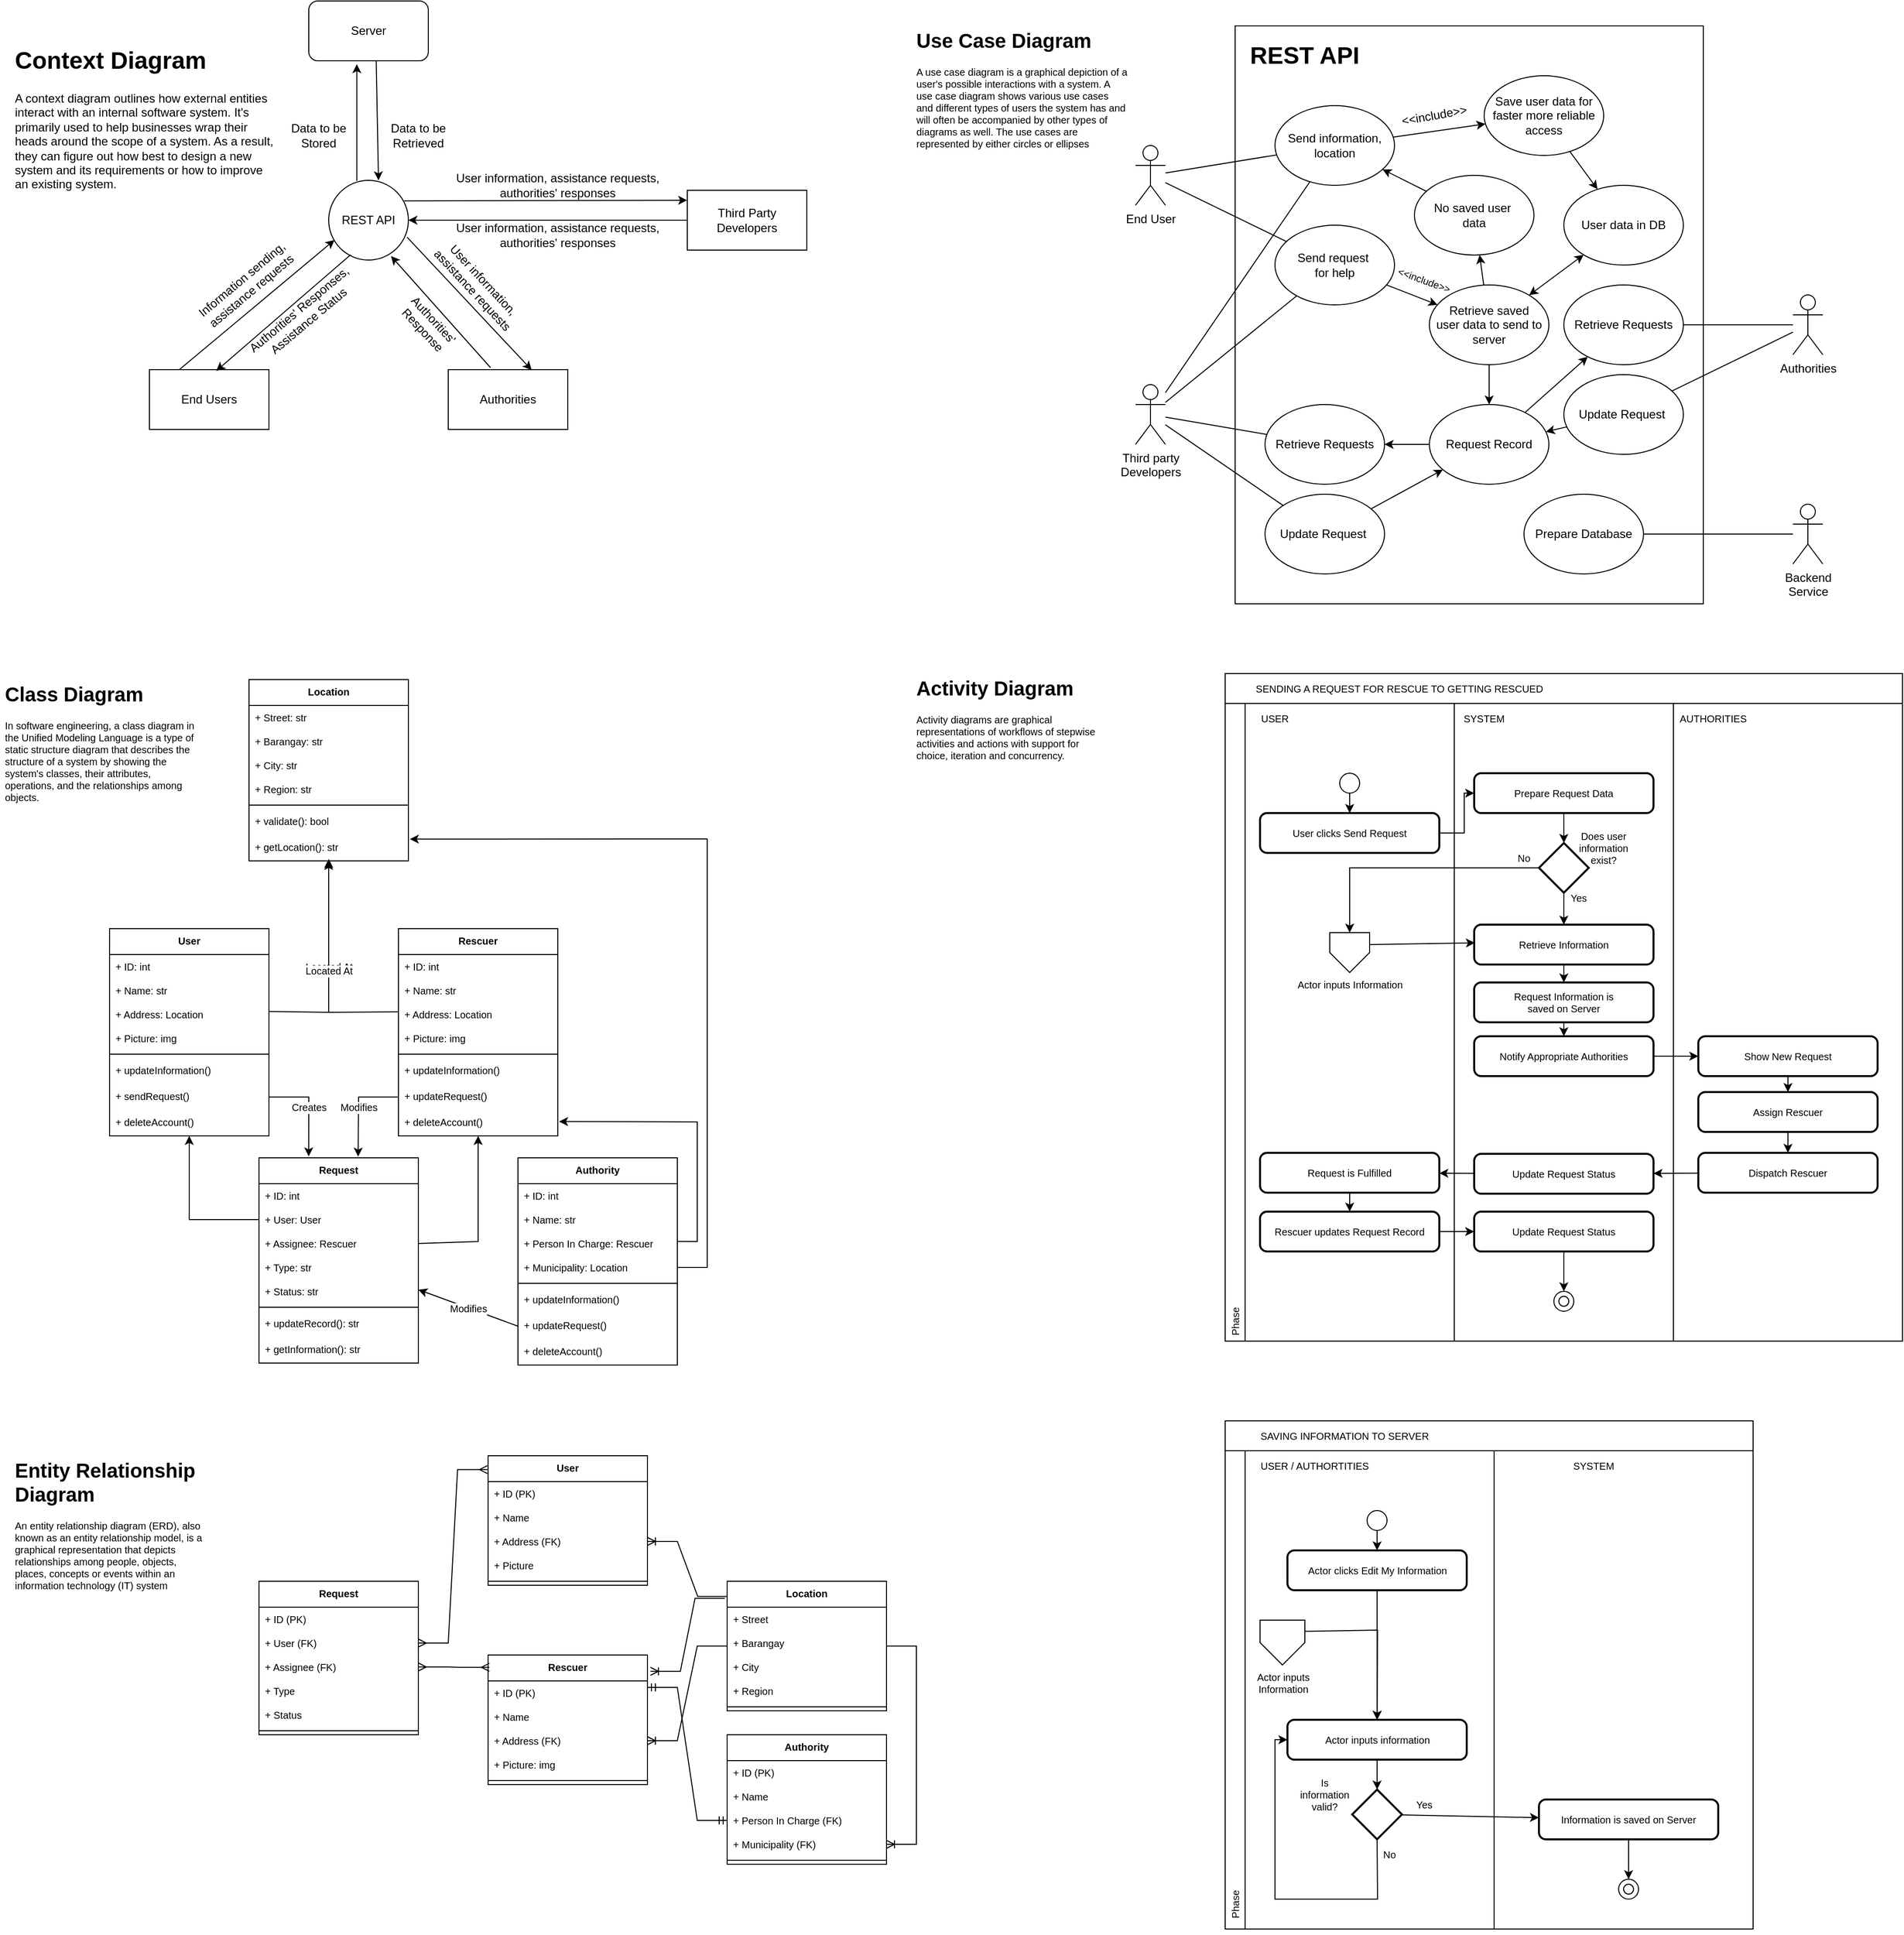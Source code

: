 <mxfile version="20.1.3" type="github">
  <diagram id="YzujsNq1Css8Sywb9bI2" name="Page-1">
    <mxGraphModel dx="3605" dy="2640" grid="1" gridSize="10" guides="1" tooltips="1" connect="1" arrows="1" fold="1" page="1" pageScale="1" pageWidth="850" pageHeight="1100" math="0" shadow="0">
      <root>
        <mxCell id="0" />
        <mxCell id="1" parent="0" />
        <mxCell id="rVb7NmRtOqhLB956JAOC-2" value="End Users" style="rounded=0;whiteSpace=wrap;html=1;" parent="1" vertex="1">
          <mxGeometry x="-340" y="255" width="120" height="60" as="geometry" />
        </mxCell>
        <mxCell id="rVb7NmRtOqhLB956JAOC-4" value="Authorities" style="rounded=0;whiteSpace=wrap;html=1;" parent="1" vertex="1">
          <mxGeometry x="-40" y="255" width="120" height="60" as="geometry" />
        </mxCell>
        <mxCell id="rVb7NmRtOqhLB956JAOC-5" value="Server" style="rounded=1;whiteSpace=wrap;html=1;" parent="1" vertex="1">
          <mxGeometry x="-180" y="-115" width="120" height="60" as="geometry" />
        </mxCell>
        <mxCell id="rVb7NmRtOqhLB956JAOC-6" value="REST API" style="ellipse;whiteSpace=wrap;html=1;aspect=fixed;" parent="1" vertex="1">
          <mxGeometry x="-160" y="65" width="80" height="80" as="geometry" />
        </mxCell>
        <mxCell id="rVb7NmRtOqhLB956JAOC-7" value="" style="endArrow=classic;html=1;rounded=0;exitX=0.25;exitY=0;exitDx=0;exitDy=0;entryX=0.073;entryY=0.748;entryDx=0;entryDy=0;entryPerimeter=0;" parent="1" source="rVb7NmRtOqhLB956JAOC-2" target="rVb7NmRtOqhLB956JAOC-6" edge="1">
          <mxGeometry width="50" height="50" relative="1" as="geometry">
            <mxPoint x="40" y="185" as="sourcePoint" />
            <mxPoint x="90" y="135" as="targetPoint" />
          </mxGeometry>
        </mxCell>
        <mxCell id="rVb7NmRtOqhLB956JAOC-8" value="" style="endArrow=classic;html=1;rounded=0;exitX=0.276;exitY=0.933;exitDx=0;exitDy=0;exitPerimeter=0;entryX=0.559;entryY=0.021;entryDx=0;entryDy=0;entryPerimeter=0;" parent="1" source="rVb7NmRtOqhLB956JAOC-6" target="rVb7NmRtOqhLB956JAOC-2" edge="1">
          <mxGeometry width="50" height="50" relative="1" as="geometry">
            <mxPoint x="-100" y="215" as="sourcePoint" />
            <mxPoint x="-50" y="165" as="targetPoint" />
          </mxGeometry>
        </mxCell>
        <mxCell id="rVb7NmRtOqhLB956JAOC-9" value="Information sending, assistance requests" style="text;html=1;strokeColor=none;fillColor=none;align=center;verticalAlign=middle;whiteSpace=wrap;rounded=0;rotation=-40;" parent="1" vertex="1">
          <mxGeometry x="-310" y="155" width="134.68" height="30" as="geometry" />
        </mxCell>
        <mxCell id="rVb7NmRtOqhLB956JAOC-11" value="Authorities&#39; Responses, Assistance Status" style="text;html=1;strokeColor=none;fillColor=none;align=center;verticalAlign=middle;whiteSpace=wrap;rounded=0;rotation=-40;" parent="1" vertex="1">
          <mxGeometry x="-250" y="185" width="130" height="30" as="geometry" />
        </mxCell>
        <mxCell id="rVb7NmRtOqhLB956JAOC-13" value="" style="endArrow=classic;html=1;rounded=0;exitX=0.353;exitY=0.007;exitDx=0;exitDy=0;exitPerimeter=0;entryX=0.402;entryY=1.057;entryDx=0;entryDy=0;entryPerimeter=0;" parent="1" source="rVb7NmRtOqhLB956JAOC-6" target="rVb7NmRtOqhLB956JAOC-5" edge="1">
          <mxGeometry width="50" height="50" relative="1" as="geometry">
            <mxPoint x="-130" y="85" as="sourcePoint" />
            <mxPoint x="-80" y="35" as="targetPoint" />
          </mxGeometry>
        </mxCell>
        <mxCell id="rVb7NmRtOqhLB956JAOC-14" value="" style="endArrow=classic;html=1;rounded=0;exitX=0.564;exitY=0.995;exitDx=0;exitDy=0;exitPerimeter=0;entryX=0.625;entryY=0;entryDx=0;entryDy=0;entryPerimeter=0;" parent="1" source="rVb7NmRtOqhLB956JAOC-5" target="rVb7NmRtOqhLB956JAOC-6" edge="1">
          <mxGeometry width="50" height="50" relative="1" as="geometry">
            <mxPoint x="-130" y="85" as="sourcePoint" />
            <mxPoint x="-80" y="35" as="targetPoint" />
          </mxGeometry>
        </mxCell>
        <mxCell id="rVb7NmRtOqhLB956JAOC-15" value="Data to be Stored" style="text;html=1;strokeColor=none;fillColor=none;align=center;verticalAlign=middle;whiteSpace=wrap;rounded=0;" parent="1" vertex="1">
          <mxGeometry x="-200" y="5" width="60" height="30" as="geometry" />
        </mxCell>
        <mxCell id="rVb7NmRtOqhLB956JAOC-16" value="Data to be Retrieved" style="text;html=1;strokeColor=none;fillColor=none;align=center;verticalAlign=middle;whiteSpace=wrap;rounded=0;" parent="1" vertex="1">
          <mxGeometry x="-100" y="5" width="60" height="30" as="geometry" />
        </mxCell>
        <mxCell id="rVb7NmRtOqhLB956JAOC-17" value="" style="endArrow=classic;html=1;rounded=0;entryX=0.782;entryY=0.95;entryDx=0;entryDy=0;entryPerimeter=0;exitX=0.354;exitY=-0.033;exitDx=0;exitDy=0;exitPerimeter=0;" parent="1" source="rVb7NmRtOqhLB956JAOC-4" target="rVb7NmRtOqhLB956JAOC-6" edge="1">
          <mxGeometry width="50" height="50" relative="1" as="geometry">
            <mxPoint x="-70" y="205" as="sourcePoint" />
            <mxPoint x="-20" y="155" as="targetPoint" />
          </mxGeometry>
        </mxCell>
        <mxCell id="rVb7NmRtOqhLB956JAOC-18" value="" style="endArrow=classic;html=1;rounded=0;exitX=0.984;exitY=0.713;exitDx=0;exitDy=0;exitPerimeter=0;entryX=0.698;entryY=0.006;entryDx=0;entryDy=0;entryPerimeter=0;" parent="1" source="rVb7NmRtOqhLB956JAOC-6" target="rVb7NmRtOqhLB956JAOC-4" edge="1">
          <mxGeometry width="50" height="50" relative="1" as="geometry">
            <mxPoint x="-70" y="205" as="sourcePoint" />
            <mxPoint x="-20" y="155" as="targetPoint" />
          </mxGeometry>
        </mxCell>
        <mxCell id="rVb7NmRtOqhLB956JAOC-19" value="User information, assistance requests" style="text;html=1;strokeColor=none;fillColor=none;align=center;verticalAlign=middle;whiteSpace=wrap;rounded=0;rotation=47;" parent="1" vertex="1">
          <mxGeometry x="-65" y="155" width="110" height="30" as="geometry" />
        </mxCell>
        <mxCell id="rVb7NmRtOqhLB956JAOC-20" value="Authorities&#39; Response" style="text;html=1;strokeColor=none;fillColor=none;align=center;verticalAlign=middle;whiteSpace=wrap;rounded=0;rotation=47;" parent="1" vertex="1">
          <mxGeometry x="-90" y="195" width="60" height="30" as="geometry" />
        </mxCell>
        <mxCell id="rVb7NmRtOqhLB956JAOC-21" value="Third Party Developers" style="rounded=0;whiteSpace=wrap;html=1;" parent="1" vertex="1">
          <mxGeometry x="200" y="75" width="120" height="60" as="geometry" />
        </mxCell>
        <mxCell id="rVb7NmRtOqhLB956JAOC-22" value="" style="endArrow=classic;html=1;rounded=0;exitX=0.948;exitY=0.258;exitDx=0;exitDy=0;exitPerimeter=0;entryX=-0.001;entryY=0.166;entryDx=0;entryDy=0;entryPerimeter=0;" parent="1" source="rVb7NmRtOqhLB956JAOC-6" target="rVb7NmRtOqhLB956JAOC-21" edge="1">
          <mxGeometry width="50" height="50" relative="1" as="geometry">
            <mxPoint x="30" y="175" as="sourcePoint" />
            <mxPoint x="80" y="125" as="targetPoint" />
          </mxGeometry>
        </mxCell>
        <mxCell id="rVb7NmRtOqhLB956JAOC-24" value="" style="endArrow=classic;html=1;rounded=0;entryX=1;entryY=0.5;entryDx=0;entryDy=0;exitX=0;exitY=0.5;exitDx=0;exitDy=0;" parent="1" source="rVb7NmRtOqhLB956JAOC-21" target="rVb7NmRtOqhLB956JAOC-6" edge="1">
          <mxGeometry width="50" height="50" relative="1" as="geometry">
            <mxPoint x="10" y="165" as="sourcePoint" />
            <mxPoint x="60" y="115" as="targetPoint" />
          </mxGeometry>
        </mxCell>
        <mxCell id="rVb7NmRtOqhLB956JAOC-25" value="User information, assistance requests, authorities&#39; responses" style="text;html=1;strokeColor=none;fillColor=none;align=center;verticalAlign=middle;whiteSpace=wrap;rounded=0;" parent="1" vertex="1">
          <mxGeometry x="-40" y="55" width="220" height="30" as="geometry" />
        </mxCell>
        <mxCell id="rVb7NmRtOqhLB956JAOC-26" value="User information, assistance requests, authorities&#39; responses" style="text;html=1;strokeColor=none;fillColor=none;align=center;verticalAlign=middle;whiteSpace=wrap;rounded=0;" parent="1" vertex="1">
          <mxGeometry x="-40" y="105" width="220" height="30" as="geometry" />
        </mxCell>
        <mxCell id="rVb7NmRtOqhLB956JAOC-27" value="&lt;h1&gt;Context Diagram&lt;/h1&gt;&lt;p&gt;A context diagram outlines how external entities interact with an internal software system. It&#39;s primarily used to help businesses wrap their heads around the scope of a system. As a result, they can figure out how best to design a new system and its requirements or how to improve an existing system.&lt;/p&gt;" style="text;html=1;strokeColor=none;fillColor=none;spacing=5;spacingTop=-20;whiteSpace=wrap;overflow=hidden;rounded=0;" parent="1" vertex="1">
          <mxGeometry x="-480" y="-75" width="270" height="160" as="geometry" />
        </mxCell>
        <mxCell id="rVb7NmRtOqhLB956JAOC-28" value="End User" style="shape=umlActor;verticalLabelPosition=bottom;verticalAlign=top;html=1;outlineConnect=0;" parent="1" vertex="1">
          <mxGeometry x="650" y="30" width="30" height="60" as="geometry" />
        </mxCell>
        <mxCell id="rVb7NmRtOqhLB956JAOC-29" value="Authorities" style="shape=umlActor;verticalLabelPosition=bottom;verticalAlign=top;html=1;outlineConnect=0;" parent="1" vertex="1">
          <mxGeometry x="1310" y="180" width="30" height="60" as="geometry" />
        </mxCell>
        <mxCell id="rVb7NmRtOqhLB956JAOC-31" value="" style="rounded=0;whiteSpace=wrap;html=1;" parent="1" vertex="1">
          <mxGeometry x="750" y="-90" width="470" height="580" as="geometry" />
        </mxCell>
        <mxCell id="5PhB07DHEPZl7AxQc1l3-2" value="Third party&lt;br&gt;Developers" style="shape=umlActor;verticalLabelPosition=bottom;verticalAlign=top;html=1;outlineConnect=0;" vertex="1" parent="1">
          <mxGeometry x="650" y="270" width="30" height="60" as="geometry" />
        </mxCell>
        <mxCell id="5PhB07DHEPZl7AxQc1l3-8" value="Send information, location" style="ellipse;whiteSpace=wrap;html=1;" vertex="1" parent="1">
          <mxGeometry x="790" y="-10" width="120" height="80" as="geometry" />
        </mxCell>
        <mxCell id="5PhB07DHEPZl7AxQc1l3-10" value="" style="endArrow=none;html=1;rounded=0;" edge="1" parent="1" source="rVb7NmRtOqhLB956JAOC-28" target="5PhB07DHEPZl7AxQc1l3-8">
          <mxGeometry width="50" height="50" relative="1" as="geometry">
            <mxPoint x="700" y="20" as="sourcePoint" />
            <mxPoint x="1010" y="70" as="targetPoint" />
          </mxGeometry>
        </mxCell>
        <mxCell id="5PhB07DHEPZl7AxQc1l3-11" value="&lt;h1&gt;REST API&lt;/h1&gt;" style="text;html=1;strokeColor=none;fillColor=none;spacing=5;spacingTop=-20;whiteSpace=wrap;overflow=hidden;rounded=0;" vertex="1" parent="1">
          <mxGeometry x="760" y="-80" width="120" height="40" as="geometry" />
        </mxCell>
        <mxCell id="5PhB07DHEPZl7AxQc1l3-12" value="Save user data for faster more reliable access" style="ellipse;whiteSpace=wrap;html=1;" vertex="1" parent="1">
          <mxGeometry x="1000" y="-40" width="120" height="80" as="geometry" />
        </mxCell>
        <mxCell id="5PhB07DHEPZl7AxQc1l3-15" value="&amp;lt;&amp;lt;include&amp;gt;&amp;gt;" style="text;html=1;strokeColor=none;fillColor=none;align=center;verticalAlign=middle;whiteSpace=wrap;rounded=0;rotation=-10;" vertex="1" parent="1">
          <mxGeometry x="920" y="-15" width="60" height="30" as="geometry" />
        </mxCell>
        <mxCell id="5PhB07DHEPZl7AxQc1l3-16" value="Send request&amp;nbsp;&lt;br&gt;for help" style="ellipse;whiteSpace=wrap;html=1;" vertex="1" parent="1">
          <mxGeometry x="790" y="110" width="120" height="80" as="geometry" />
        </mxCell>
        <mxCell id="5PhB07DHEPZl7AxQc1l3-17" value="" style="endArrow=none;html=1;rounded=0;" edge="1" parent="1" source="rVb7NmRtOqhLB956JAOC-28" target="5PhB07DHEPZl7AxQc1l3-16">
          <mxGeometry width="50" height="50" relative="1" as="geometry">
            <mxPoint x="920" y="160" as="sourcePoint" />
            <mxPoint x="970" y="110" as="targetPoint" />
          </mxGeometry>
        </mxCell>
        <mxCell id="5PhB07DHEPZl7AxQc1l3-18" value="Retrieve saved&lt;br&gt;user data to send to&lt;br&gt;server" style="ellipse;whiteSpace=wrap;html=1;" vertex="1" parent="1">
          <mxGeometry x="945" y="170" width="120" height="80" as="geometry" />
        </mxCell>
        <mxCell id="5PhB07DHEPZl7AxQc1l3-21" value="User data in DB" style="ellipse;whiteSpace=wrap;html=1;" vertex="1" parent="1">
          <mxGeometry x="1080" y="70" width="120" height="80" as="geometry" />
        </mxCell>
        <mxCell id="5PhB07DHEPZl7AxQc1l3-24" value="" style="endArrow=classic;html=1;rounded=0;" edge="1" parent="1" source="5PhB07DHEPZl7AxQc1l3-8" target="5PhB07DHEPZl7AxQc1l3-12">
          <mxGeometry width="50" height="50" relative="1" as="geometry">
            <mxPoint x="920" y="80" as="sourcePoint" />
            <mxPoint x="970" y="30" as="targetPoint" />
          </mxGeometry>
        </mxCell>
        <mxCell id="5PhB07DHEPZl7AxQc1l3-26" value="" style="endArrow=classic;html=1;rounded=0;" edge="1" parent="1" source="5PhB07DHEPZl7AxQc1l3-16" target="5PhB07DHEPZl7AxQc1l3-18">
          <mxGeometry width="50" height="50" relative="1" as="geometry">
            <mxPoint x="1030" y="160" as="sourcePoint" />
            <mxPoint x="1080" y="110" as="targetPoint" />
          </mxGeometry>
        </mxCell>
        <mxCell id="5PhB07DHEPZl7AxQc1l3-27" value="" style="endArrow=classic;startArrow=classic;html=1;rounded=0;" edge="1" parent="1" source="5PhB07DHEPZl7AxQc1l3-18" target="5PhB07DHEPZl7AxQc1l3-21">
          <mxGeometry width="50" height="50" relative="1" as="geometry">
            <mxPoint x="1030" y="160" as="sourcePoint" />
            <mxPoint x="1080" y="110" as="targetPoint" />
          </mxGeometry>
        </mxCell>
        <mxCell id="5PhB07DHEPZl7AxQc1l3-28" value="No saved user&amp;nbsp;&lt;br&gt;data" style="ellipse;whiteSpace=wrap;html=1;" vertex="1" parent="1">
          <mxGeometry x="930" y="60" width="120" height="80" as="geometry" />
        </mxCell>
        <mxCell id="5PhB07DHEPZl7AxQc1l3-29" value="" style="endArrow=classic;html=1;rounded=0;" edge="1" parent="1" source="5PhB07DHEPZl7AxQc1l3-18" target="5PhB07DHEPZl7AxQc1l3-28">
          <mxGeometry width="50" height="50" relative="1" as="geometry">
            <mxPoint x="1010" y="150" as="sourcePoint" />
            <mxPoint x="1060" y="100" as="targetPoint" />
          </mxGeometry>
        </mxCell>
        <mxCell id="5PhB07DHEPZl7AxQc1l3-30" value="" style="endArrow=classic;html=1;rounded=0;" edge="1" parent="1" source="5PhB07DHEPZl7AxQc1l3-28" target="5PhB07DHEPZl7AxQc1l3-8">
          <mxGeometry width="50" height="50" relative="1" as="geometry">
            <mxPoint x="1010" y="150" as="sourcePoint" />
            <mxPoint x="1060" y="100" as="targetPoint" />
          </mxGeometry>
        </mxCell>
        <mxCell id="5PhB07DHEPZl7AxQc1l3-33" value="Request Record" style="ellipse;whiteSpace=wrap;html=1;" vertex="1" parent="1">
          <mxGeometry x="945" y="290" width="120" height="80" as="geometry" />
        </mxCell>
        <mxCell id="5PhB07DHEPZl7AxQc1l3-36" value="" style="endArrow=classic;html=1;rounded=0;" edge="1" parent="1" source="5PhB07DHEPZl7AxQc1l3-12" target="5PhB07DHEPZl7AxQc1l3-21">
          <mxGeometry width="50" height="50" relative="1" as="geometry">
            <mxPoint x="980" y="220" as="sourcePoint" />
            <mxPoint x="1030" y="170" as="targetPoint" />
          </mxGeometry>
        </mxCell>
        <mxCell id="5PhB07DHEPZl7AxQc1l3-37" value="" style="endArrow=classic;html=1;rounded=0;" edge="1" parent="1" source="5PhB07DHEPZl7AxQc1l3-18" target="5PhB07DHEPZl7AxQc1l3-33">
          <mxGeometry width="50" height="50" relative="1" as="geometry">
            <mxPoint x="980" y="220" as="sourcePoint" />
            <mxPoint x="1030" y="170" as="targetPoint" />
          </mxGeometry>
        </mxCell>
        <mxCell id="5PhB07DHEPZl7AxQc1l3-39" value="Retrieve Requests" style="ellipse;whiteSpace=wrap;html=1;" vertex="1" parent="1">
          <mxGeometry x="1080" y="170" width="120" height="80" as="geometry" />
        </mxCell>
        <mxCell id="5PhB07DHEPZl7AxQc1l3-40" value="" style="endArrow=none;html=1;rounded=0;" edge="1" parent="1" source="5PhB07DHEPZl7AxQc1l3-39" target="rVb7NmRtOqhLB956JAOC-29">
          <mxGeometry width="50" height="50" relative="1" as="geometry">
            <mxPoint x="1050" y="300" as="sourcePoint" />
            <mxPoint x="1100" y="250" as="targetPoint" />
          </mxGeometry>
        </mxCell>
        <mxCell id="5PhB07DHEPZl7AxQc1l3-42" value="" style="endArrow=classic;html=1;rounded=0;" edge="1" parent="1" source="5PhB07DHEPZl7AxQc1l3-33" target="5PhB07DHEPZl7AxQc1l3-39">
          <mxGeometry width="50" height="50" relative="1" as="geometry">
            <mxPoint x="1050" y="300" as="sourcePoint" />
            <mxPoint x="1100" y="250" as="targetPoint" />
          </mxGeometry>
        </mxCell>
        <mxCell id="5PhB07DHEPZl7AxQc1l3-43" value="Update Request&amp;nbsp;" style="ellipse;whiteSpace=wrap;html=1;" vertex="1" parent="1">
          <mxGeometry x="1080" y="260" width="120" height="80" as="geometry" />
        </mxCell>
        <mxCell id="5PhB07DHEPZl7AxQc1l3-44" value="" style="endArrow=none;html=1;rounded=0;" edge="1" parent="1" source="5PhB07DHEPZl7AxQc1l3-43" target="rVb7NmRtOqhLB956JAOC-29">
          <mxGeometry width="50" height="50" relative="1" as="geometry">
            <mxPoint x="1010" y="280" as="sourcePoint" />
            <mxPoint x="1060" y="230" as="targetPoint" />
          </mxGeometry>
        </mxCell>
        <mxCell id="5PhB07DHEPZl7AxQc1l3-45" value="" style="endArrow=classic;html=1;rounded=0;" edge="1" parent="1" source="5PhB07DHEPZl7AxQc1l3-43" target="5PhB07DHEPZl7AxQc1l3-33">
          <mxGeometry width="50" height="50" relative="1" as="geometry">
            <mxPoint x="1010" y="280" as="sourcePoint" />
            <mxPoint x="1060" y="230" as="targetPoint" />
          </mxGeometry>
        </mxCell>
        <mxCell id="5PhB07DHEPZl7AxQc1l3-46" value="Retrieve Requests" style="ellipse;whiteSpace=wrap;html=1;" vertex="1" parent="1">
          <mxGeometry x="780" y="290" width="120" height="80" as="geometry" />
        </mxCell>
        <mxCell id="5PhB07DHEPZl7AxQc1l3-47" value="" style="endArrow=none;html=1;rounded=0;" edge="1" parent="1" source="5PhB07DHEPZl7AxQc1l3-2" target="5PhB07DHEPZl7AxQc1l3-46">
          <mxGeometry width="50" height="50" relative="1" as="geometry">
            <mxPoint x="980" y="250" as="sourcePoint" />
            <mxPoint x="1030" y="200" as="targetPoint" />
          </mxGeometry>
        </mxCell>
        <mxCell id="5PhB07DHEPZl7AxQc1l3-48" value="" style="endArrow=classic;html=1;rounded=0;" edge="1" parent="1" source="5PhB07DHEPZl7AxQc1l3-33" target="5PhB07DHEPZl7AxQc1l3-46">
          <mxGeometry width="50" height="50" relative="1" as="geometry">
            <mxPoint x="980" y="310" as="sourcePoint" />
            <mxPoint x="1030" y="260" as="targetPoint" />
          </mxGeometry>
        </mxCell>
        <mxCell id="5PhB07DHEPZl7AxQc1l3-49" value="Update Request&amp;nbsp;" style="ellipse;whiteSpace=wrap;html=1;" vertex="1" parent="1">
          <mxGeometry x="780" y="380" width="120" height="80" as="geometry" />
        </mxCell>
        <mxCell id="5PhB07DHEPZl7AxQc1l3-50" value="" style="endArrow=classic;html=1;rounded=0;" edge="1" parent="1" source="5PhB07DHEPZl7AxQc1l3-49" target="5PhB07DHEPZl7AxQc1l3-33">
          <mxGeometry width="50" height="50" relative="1" as="geometry">
            <mxPoint x="1105.143" y="393.434" as="sourcePoint" />
            <mxPoint x="1059.813" y="366.598" as="targetPoint" />
          </mxGeometry>
        </mxCell>
        <mxCell id="5PhB07DHEPZl7AxQc1l3-51" value="" style="endArrow=none;html=1;rounded=0;" edge="1" parent="1" source="5PhB07DHEPZl7AxQc1l3-2" target="5PhB07DHEPZl7AxQc1l3-49">
          <mxGeometry width="50" height="50" relative="1" as="geometry">
            <mxPoint x="980" y="250" as="sourcePoint" />
            <mxPoint x="1030" y="200" as="targetPoint" />
          </mxGeometry>
        </mxCell>
        <mxCell id="5PhB07DHEPZl7AxQc1l3-54" value="" style="endArrow=none;html=1;rounded=0;" edge="1" parent="1" source="5PhB07DHEPZl7AxQc1l3-2" target="5PhB07DHEPZl7AxQc1l3-8">
          <mxGeometry width="50" height="50" relative="1" as="geometry">
            <mxPoint x="980" y="190" as="sourcePoint" />
            <mxPoint x="1030" y="140" as="targetPoint" />
          </mxGeometry>
        </mxCell>
        <mxCell id="5PhB07DHEPZl7AxQc1l3-55" value="" style="endArrow=none;html=1;rounded=0;" edge="1" parent="1" source="5PhB07DHEPZl7AxQc1l3-2" target="5PhB07DHEPZl7AxQc1l3-16">
          <mxGeometry width="50" height="50" relative="1" as="geometry">
            <mxPoint x="980" y="190" as="sourcePoint" />
            <mxPoint x="1030" y="140" as="targetPoint" />
          </mxGeometry>
        </mxCell>
        <mxCell id="5PhB07DHEPZl7AxQc1l3-56" value="Prepare Database" style="ellipse;whiteSpace=wrap;html=1;" vertex="1" parent="1">
          <mxGeometry x="1040" y="380" width="120" height="80" as="geometry" />
        </mxCell>
        <mxCell id="5PhB07DHEPZl7AxQc1l3-57" value="Backend&lt;br&gt;Service" style="shape=umlActor;verticalLabelPosition=bottom;verticalAlign=top;html=1;outlineConnect=0;" vertex="1" parent="1">
          <mxGeometry x="1310" y="390" width="30" height="60" as="geometry" />
        </mxCell>
        <mxCell id="5PhB07DHEPZl7AxQc1l3-58" value="" style="endArrow=none;html=1;rounded=0;" edge="1" parent="1" source="5PhB07DHEPZl7AxQc1l3-56" target="5PhB07DHEPZl7AxQc1l3-57">
          <mxGeometry width="50" height="50" relative="1" as="geometry">
            <mxPoint x="1100" y="270" as="sourcePoint" />
            <mxPoint x="1150" y="220" as="targetPoint" />
          </mxGeometry>
        </mxCell>
        <mxCell id="5PhB07DHEPZl7AxQc1l3-59" value="&lt;font style=&quot;font-size: 10px;&quot;&gt;&amp;lt;&amp;lt;include&amp;gt;&amp;gt;&lt;/font&gt;" style="text;html=1;strokeColor=none;fillColor=none;align=center;verticalAlign=middle;whiteSpace=wrap;rounded=0;rotation=20;" vertex="1" parent="1">
          <mxGeometry x="910" y="150" width="60" height="30" as="geometry" />
        </mxCell>
        <mxCell id="5PhB07DHEPZl7AxQc1l3-60" value="&lt;h1&gt;Use Case Diagram&lt;/h1&gt;&lt;p&gt;A use case diagram is a graphical depiction of a user&#39;s possible interactions with a system. A use case diagram shows various use cases and different types of users the system has and will often be accompanied by other types of diagrams as well. The use cases are represented by either circles or ellipses&lt;br&gt;&lt;/p&gt;" style="text;html=1;strokeColor=none;fillColor=none;spacing=5;spacingTop=-20;whiteSpace=wrap;overflow=hidden;rounded=0;fontSize=10;" vertex="1" parent="1">
          <mxGeometry x="425" y="-90" width="220" height="145" as="geometry" />
        </mxCell>
        <mxCell id="5PhB07DHEPZl7AxQc1l3-61" value="User" style="swimlane;fontStyle=1;align=center;verticalAlign=top;childLayout=stackLayout;horizontal=1;startSize=26;horizontalStack=0;resizeParent=1;resizeParentMax=0;resizeLast=0;collapsible=1;marginBottom=0;fontSize=10;" vertex="1" parent="1">
          <mxGeometry x="-380" y="816" width="160" height="208" as="geometry">
            <mxRectangle x="340" y="530" width="60" height="30" as="alternateBounds" />
          </mxGeometry>
        </mxCell>
        <mxCell id="5PhB07DHEPZl7AxQc1l3-306" value="+ ID: int" style="text;strokeColor=none;fillColor=none;align=left;verticalAlign=top;spacingLeft=4;spacingRight=4;overflow=hidden;rotatable=0;points=[[0,0.5],[1,0.5]];portConstraint=eastwest;fontSize=10;" vertex="1" parent="5PhB07DHEPZl7AxQc1l3-61">
          <mxGeometry y="26" width="160" height="24" as="geometry" />
        </mxCell>
        <mxCell id="5PhB07DHEPZl7AxQc1l3-62" value="+ Name: str" style="text;strokeColor=none;fillColor=none;align=left;verticalAlign=top;spacingLeft=4;spacingRight=4;overflow=hidden;rotatable=0;points=[[0,0.5],[1,0.5]];portConstraint=eastwest;fontSize=10;" vertex="1" parent="5PhB07DHEPZl7AxQc1l3-61">
          <mxGeometry y="50" width="160" height="24" as="geometry" />
        </mxCell>
        <mxCell id="5PhB07DHEPZl7AxQc1l3-68" value="+ Address: Location" style="text;strokeColor=none;fillColor=none;align=left;verticalAlign=top;spacingLeft=4;spacingRight=4;overflow=hidden;rotatable=0;points=[[0,0.5],[1,0.5]];portConstraint=eastwest;fontSize=10;" vertex="1" parent="5PhB07DHEPZl7AxQc1l3-61">
          <mxGeometry y="74" width="160" height="24" as="geometry" />
        </mxCell>
        <mxCell id="5PhB07DHEPZl7AxQc1l3-67" value="+ Picture: img" style="text;strokeColor=none;fillColor=none;align=left;verticalAlign=top;spacingLeft=4;spacingRight=4;overflow=hidden;rotatable=0;points=[[0,0.5],[1,0.5]];portConstraint=eastwest;fontSize=10;" vertex="1" parent="5PhB07DHEPZl7AxQc1l3-61">
          <mxGeometry y="98" width="160" height="24" as="geometry" />
        </mxCell>
        <mxCell id="5PhB07DHEPZl7AxQc1l3-63" value="" style="line;strokeWidth=1;fillColor=none;align=left;verticalAlign=middle;spacingTop=-1;spacingLeft=3;spacingRight=3;rotatable=0;labelPosition=right;points=[];portConstraint=eastwest;fontSize=10;" vertex="1" parent="5PhB07DHEPZl7AxQc1l3-61">
          <mxGeometry y="122" width="160" height="8" as="geometry" />
        </mxCell>
        <mxCell id="5PhB07DHEPZl7AxQc1l3-64" value="+ updateInformation()" style="text;strokeColor=none;fillColor=none;align=left;verticalAlign=top;spacingLeft=4;spacingRight=4;overflow=hidden;rotatable=0;points=[[0,0.5],[1,0.5]];portConstraint=eastwest;fontSize=10;" vertex="1" parent="5PhB07DHEPZl7AxQc1l3-61">
          <mxGeometry y="130" width="160" height="26" as="geometry" />
        </mxCell>
        <mxCell id="5PhB07DHEPZl7AxQc1l3-70" value="+ sendRequest()" style="text;strokeColor=none;fillColor=none;align=left;verticalAlign=top;spacingLeft=4;spacingRight=4;overflow=hidden;rotatable=0;points=[[0,0.5],[1,0.5]];portConstraint=eastwest;fontSize=10;" vertex="1" parent="5PhB07DHEPZl7AxQc1l3-61">
          <mxGeometry y="156" width="160" height="26" as="geometry" />
        </mxCell>
        <mxCell id="5PhB07DHEPZl7AxQc1l3-69" value="+ deleteAccount()" style="text;strokeColor=none;fillColor=none;align=left;verticalAlign=top;spacingLeft=4;spacingRight=4;overflow=hidden;rotatable=0;points=[[0,0.5],[1,0.5]];portConstraint=eastwest;fontSize=10;" vertex="1" parent="5PhB07DHEPZl7AxQc1l3-61">
          <mxGeometry y="182" width="160" height="26" as="geometry" />
        </mxCell>
        <mxCell id="5PhB07DHEPZl7AxQc1l3-71" value="Location" style="swimlane;fontStyle=1;align=center;verticalAlign=top;childLayout=stackLayout;horizontal=1;startSize=26;horizontalStack=0;resizeParent=1;resizeParentMax=0;resizeLast=0;collapsible=1;marginBottom=0;fontSize=10;" vertex="1" parent="1">
          <mxGeometry x="-240" y="566" width="160" height="182" as="geometry">
            <mxRectangle x="340" y="530" width="60" height="30" as="alternateBounds" />
          </mxGeometry>
        </mxCell>
        <mxCell id="5PhB07DHEPZl7AxQc1l3-72" value="+ Street: str" style="text;strokeColor=none;fillColor=none;align=left;verticalAlign=top;spacingLeft=4;spacingRight=4;overflow=hidden;rotatable=0;points=[[0,0.5],[1,0.5]];portConstraint=eastwest;fontSize=10;" vertex="1" parent="5PhB07DHEPZl7AxQc1l3-71">
          <mxGeometry y="26" width="160" height="24" as="geometry" />
        </mxCell>
        <mxCell id="5PhB07DHEPZl7AxQc1l3-73" value="+ Barangay: str" style="text;strokeColor=none;fillColor=none;align=left;verticalAlign=top;spacingLeft=4;spacingRight=4;overflow=hidden;rotatable=0;points=[[0,0.5],[1,0.5]];portConstraint=eastwest;fontSize=10;" vertex="1" parent="5PhB07DHEPZl7AxQc1l3-71">
          <mxGeometry y="50" width="160" height="24" as="geometry" />
        </mxCell>
        <mxCell id="5PhB07DHEPZl7AxQc1l3-74" value="+ City: str" style="text;strokeColor=none;fillColor=none;align=left;verticalAlign=top;spacingLeft=4;spacingRight=4;overflow=hidden;rotatable=0;points=[[0,0.5],[1,0.5]];portConstraint=eastwest;fontSize=10;" vertex="1" parent="5PhB07DHEPZl7AxQc1l3-71">
          <mxGeometry y="74" width="160" height="24" as="geometry" />
        </mxCell>
        <mxCell id="5PhB07DHEPZl7AxQc1l3-82" value="+ Region: str" style="text;strokeColor=none;fillColor=none;align=left;verticalAlign=top;spacingLeft=4;spacingRight=4;overflow=hidden;rotatable=0;points=[[0,0.5],[1,0.5]];portConstraint=eastwest;fontSize=10;" vertex="1" parent="5PhB07DHEPZl7AxQc1l3-71">
          <mxGeometry y="98" width="160" height="24" as="geometry" />
        </mxCell>
        <mxCell id="5PhB07DHEPZl7AxQc1l3-75" value="" style="line;strokeWidth=1;fillColor=none;align=left;verticalAlign=middle;spacingTop=-1;spacingLeft=3;spacingRight=3;rotatable=0;labelPosition=right;points=[];portConstraint=eastwest;fontSize=10;" vertex="1" parent="5PhB07DHEPZl7AxQc1l3-71">
          <mxGeometry y="122" width="160" height="8" as="geometry" />
        </mxCell>
        <mxCell id="5PhB07DHEPZl7AxQc1l3-76" value="+ validate(): bool" style="text;strokeColor=none;fillColor=none;align=left;verticalAlign=top;spacingLeft=4;spacingRight=4;overflow=hidden;rotatable=0;points=[[0,0.5],[1,0.5]];portConstraint=eastwest;fontSize=10;" vertex="1" parent="5PhB07DHEPZl7AxQc1l3-71">
          <mxGeometry y="130" width="160" height="26" as="geometry" />
        </mxCell>
        <mxCell id="5PhB07DHEPZl7AxQc1l3-77" value="+ getLocation(): str" style="text;strokeColor=none;fillColor=none;align=left;verticalAlign=top;spacingLeft=4;spacingRight=4;overflow=hidden;rotatable=0;points=[[0,0.5],[1,0.5]];portConstraint=eastwest;fontSize=10;" vertex="1" parent="5PhB07DHEPZl7AxQc1l3-71">
          <mxGeometry y="156" width="160" height="26" as="geometry" />
        </mxCell>
        <mxCell id="5PhB07DHEPZl7AxQc1l3-80" value="" style="endArrow=classic;html=1;rounded=0;fontSize=10;exitX=1.002;exitY=0.381;exitDx=0;exitDy=0;exitPerimeter=0;entryX=0.5;entryY=1;entryDx=0;entryDy=0;" edge="1" parent="1" source="5PhB07DHEPZl7AxQc1l3-68" target="5PhB07DHEPZl7AxQc1l3-71">
          <mxGeometry relative="1" as="geometry">
            <mxPoint x="-20" y="376" as="sourcePoint" />
            <mxPoint x="40" y="546" as="targetPoint" />
            <Array as="points">
              <mxPoint x="-160" y="900" />
            </Array>
          </mxGeometry>
        </mxCell>
        <mxCell id="5PhB07DHEPZl7AxQc1l3-81" value="Located At" style="edgeLabel;resizable=0;html=1;align=center;verticalAlign=middle;fontSize=10;" connectable="0" vertex="1" parent="5PhB07DHEPZl7AxQc1l3-80">
          <mxGeometry relative="1" as="geometry" />
        </mxCell>
        <mxCell id="5PhB07DHEPZl7AxQc1l3-83" value="Request" style="swimlane;fontStyle=1;align=center;verticalAlign=top;childLayout=stackLayout;horizontal=1;startSize=26;horizontalStack=0;resizeParent=1;resizeParentMax=0;resizeLast=0;collapsible=1;marginBottom=0;fontSize=10;" vertex="1" parent="1">
          <mxGeometry x="-230" y="1046" width="160" height="206" as="geometry">
            <mxRectangle x="340" y="530" width="60" height="30" as="alternateBounds" />
          </mxGeometry>
        </mxCell>
        <mxCell id="5PhB07DHEPZl7AxQc1l3-308" value="+ ID: int" style="text;strokeColor=none;fillColor=none;align=left;verticalAlign=top;spacingLeft=4;spacingRight=4;overflow=hidden;rotatable=0;points=[[0,0.5],[1,0.5]];portConstraint=eastwest;fontSize=10;" vertex="1" parent="5PhB07DHEPZl7AxQc1l3-83">
          <mxGeometry y="26" width="160" height="24" as="geometry" />
        </mxCell>
        <mxCell id="5PhB07DHEPZl7AxQc1l3-84" value="+ User: User" style="text;strokeColor=none;fillColor=none;align=left;verticalAlign=top;spacingLeft=4;spacingRight=4;overflow=hidden;rotatable=0;points=[[0,0.5],[1,0.5]];portConstraint=eastwest;fontSize=10;" vertex="1" parent="5PhB07DHEPZl7AxQc1l3-83">
          <mxGeometry y="50" width="160" height="24" as="geometry" />
        </mxCell>
        <mxCell id="5PhB07DHEPZl7AxQc1l3-86" value="+ Assignee: Rescuer" style="text;strokeColor=none;fillColor=none;align=left;verticalAlign=top;spacingLeft=4;spacingRight=4;overflow=hidden;rotatable=0;points=[[0,0.5],[1,0.5]];portConstraint=eastwest;fontSize=10;" vertex="1" parent="5PhB07DHEPZl7AxQc1l3-83">
          <mxGeometry y="74" width="160" height="24" as="geometry" />
        </mxCell>
        <mxCell id="5PhB07DHEPZl7AxQc1l3-101" value="+ Type: str" style="text;strokeColor=none;fillColor=none;align=left;verticalAlign=top;spacingLeft=4;spacingRight=4;overflow=hidden;rotatable=0;points=[[0,0.5],[1,0.5]];portConstraint=eastwest;fontSize=10;" vertex="1" parent="5PhB07DHEPZl7AxQc1l3-83">
          <mxGeometry y="98" width="160" height="24" as="geometry" />
        </mxCell>
        <mxCell id="5PhB07DHEPZl7AxQc1l3-85" value="+ Status: str" style="text;strokeColor=none;fillColor=none;align=left;verticalAlign=top;spacingLeft=4;spacingRight=4;overflow=hidden;rotatable=0;points=[[0,0.5],[1,0.5]];portConstraint=eastwest;fontSize=10;" vertex="1" parent="5PhB07DHEPZl7AxQc1l3-83">
          <mxGeometry y="122" width="160" height="24" as="geometry" />
        </mxCell>
        <mxCell id="5PhB07DHEPZl7AxQc1l3-87" value="" style="line;strokeWidth=1;fillColor=none;align=left;verticalAlign=middle;spacingTop=-1;spacingLeft=3;spacingRight=3;rotatable=0;labelPosition=right;points=[];portConstraint=eastwest;fontSize=10;" vertex="1" parent="5PhB07DHEPZl7AxQc1l3-83">
          <mxGeometry y="146" width="160" height="8" as="geometry" />
        </mxCell>
        <mxCell id="5PhB07DHEPZl7AxQc1l3-88" value="+ updateRecord(): str" style="text;strokeColor=none;fillColor=none;align=left;verticalAlign=top;spacingLeft=4;spacingRight=4;overflow=hidden;rotatable=0;points=[[0,0.5],[1,0.5]];portConstraint=eastwest;fontSize=10;" vertex="1" parent="5PhB07DHEPZl7AxQc1l3-83">
          <mxGeometry y="154" width="160" height="26" as="geometry" />
        </mxCell>
        <mxCell id="5PhB07DHEPZl7AxQc1l3-89" value="+ getInformation(): str" style="text;strokeColor=none;fillColor=none;align=left;verticalAlign=top;spacingLeft=4;spacingRight=4;overflow=hidden;rotatable=0;points=[[0,0.5],[1,0.5]];portConstraint=eastwest;fontSize=10;" vertex="1" parent="5PhB07DHEPZl7AxQc1l3-83">
          <mxGeometry y="180" width="160" height="26" as="geometry" />
        </mxCell>
        <mxCell id="5PhB07DHEPZl7AxQc1l3-91" value="Rescuer" style="swimlane;fontStyle=1;align=center;verticalAlign=top;childLayout=stackLayout;horizontal=1;startSize=26;horizontalStack=0;resizeParent=1;resizeParentMax=0;resizeLast=0;collapsible=1;marginBottom=0;fontSize=10;" vertex="1" parent="1">
          <mxGeometry x="-90" y="816" width="160" height="208" as="geometry">
            <mxRectangle x="340" y="530" width="60" height="30" as="alternateBounds" />
          </mxGeometry>
        </mxCell>
        <mxCell id="5PhB07DHEPZl7AxQc1l3-307" value="+ ID: int" style="text;strokeColor=none;fillColor=none;align=left;verticalAlign=top;spacingLeft=4;spacingRight=4;overflow=hidden;rotatable=0;points=[[0,0.5],[1,0.5]];portConstraint=eastwest;fontSize=10;" vertex="1" parent="5PhB07DHEPZl7AxQc1l3-91">
          <mxGeometry y="26" width="160" height="24" as="geometry" />
        </mxCell>
        <mxCell id="5PhB07DHEPZl7AxQc1l3-92" value="+ Name: str" style="text;strokeColor=none;fillColor=none;align=left;verticalAlign=top;spacingLeft=4;spacingRight=4;overflow=hidden;rotatable=0;points=[[0,0.5],[1,0.5]];portConstraint=eastwest;fontSize=10;" vertex="1" parent="5PhB07DHEPZl7AxQc1l3-91">
          <mxGeometry y="50" width="160" height="24" as="geometry" />
        </mxCell>
        <mxCell id="5PhB07DHEPZl7AxQc1l3-93" value="+ Address: Location" style="text;strokeColor=none;fillColor=none;align=left;verticalAlign=top;spacingLeft=4;spacingRight=4;overflow=hidden;rotatable=0;points=[[0,0.5],[1,0.5]];portConstraint=eastwest;fontSize=10;" vertex="1" parent="5PhB07DHEPZl7AxQc1l3-91">
          <mxGeometry y="74" width="160" height="24" as="geometry" />
        </mxCell>
        <mxCell id="5PhB07DHEPZl7AxQc1l3-94" value="+ Picture: img" style="text;strokeColor=none;fillColor=none;align=left;verticalAlign=top;spacingLeft=4;spacingRight=4;overflow=hidden;rotatable=0;points=[[0,0.5],[1,0.5]];portConstraint=eastwest;fontSize=10;" vertex="1" parent="5PhB07DHEPZl7AxQc1l3-91">
          <mxGeometry y="98" width="160" height="24" as="geometry" />
        </mxCell>
        <mxCell id="5PhB07DHEPZl7AxQc1l3-95" value="" style="line;strokeWidth=1;fillColor=none;align=left;verticalAlign=middle;spacingTop=-1;spacingLeft=3;spacingRight=3;rotatable=0;labelPosition=right;points=[];portConstraint=eastwest;fontSize=10;" vertex="1" parent="5PhB07DHEPZl7AxQc1l3-91">
          <mxGeometry y="122" width="160" height="8" as="geometry" />
        </mxCell>
        <mxCell id="5PhB07DHEPZl7AxQc1l3-96" value="+ updateInformation()" style="text;strokeColor=none;fillColor=none;align=left;verticalAlign=top;spacingLeft=4;spacingRight=4;overflow=hidden;rotatable=0;points=[[0,0.5],[1,0.5]];portConstraint=eastwest;fontSize=10;" vertex="1" parent="5PhB07DHEPZl7AxQc1l3-91">
          <mxGeometry y="130" width="160" height="26" as="geometry" />
        </mxCell>
        <mxCell id="5PhB07DHEPZl7AxQc1l3-97" value="+ updateRequest()" style="text;strokeColor=none;fillColor=none;align=left;verticalAlign=top;spacingLeft=4;spacingRight=4;overflow=hidden;rotatable=0;points=[[0,0.5],[1,0.5]];portConstraint=eastwest;fontSize=10;" vertex="1" parent="5PhB07DHEPZl7AxQc1l3-91">
          <mxGeometry y="156" width="160" height="26" as="geometry" />
        </mxCell>
        <mxCell id="5PhB07DHEPZl7AxQc1l3-98" value="+ deleteAccount()" style="text;strokeColor=none;fillColor=none;align=left;verticalAlign=top;spacingLeft=4;spacingRight=4;overflow=hidden;rotatable=0;points=[[0,0.5],[1,0.5]];portConstraint=eastwest;fontSize=10;" vertex="1" parent="5PhB07DHEPZl7AxQc1l3-91">
          <mxGeometry y="182" width="160" height="26" as="geometry" />
        </mxCell>
        <mxCell id="5PhB07DHEPZl7AxQc1l3-99" value="" style="endArrow=classic;html=1;rounded=0;fontSize=10;exitX=-0.001;exitY=0.398;exitDx=0;exitDy=0;exitPerimeter=0;" edge="1" parent="1" source="5PhB07DHEPZl7AxQc1l3-93">
          <mxGeometry relative="1" as="geometry">
            <mxPoint x="-209.68" y="395.144" as="sourcePoint" />
            <mxPoint x="-160" y="746" as="targetPoint" />
            <Array as="points">
              <mxPoint x="-160" y="900" />
            </Array>
          </mxGeometry>
        </mxCell>
        <mxCell id="5PhB07DHEPZl7AxQc1l3-100" value="Located At" style="edgeLabel;resizable=0;html=1;align=center;verticalAlign=middle;fontSize=10;" connectable="0" vertex="1" parent="5PhB07DHEPZl7AxQc1l3-99">
          <mxGeometry relative="1" as="geometry" />
        </mxCell>
        <mxCell id="5PhB07DHEPZl7AxQc1l3-102" value="" style="endArrow=classic;html=1;rounded=0;fontSize=10;exitX=0;exitY=0.5;exitDx=0;exitDy=0;" edge="1" parent="1" source="5PhB07DHEPZl7AxQc1l3-84" target="5PhB07DHEPZl7AxQc1l3-61">
          <mxGeometry width="50" height="50" relative="1" as="geometry">
            <mxPoint x="-190" y="966" as="sourcePoint" />
            <mxPoint x="-140" y="916" as="targetPoint" />
            <Array as="points">
              <mxPoint x="-300" y="1108" />
            </Array>
          </mxGeometry>
        </mxCell>
        <mxCell id="5PhB07DHEPZl7AxQc1l3-103" value="" style="endArrow=classic;html=1;rounded=0;fontSize=10;exitX=1;exitY=0.5;exitDx=0;exitDy=0;" edge="1" parent="1" source="5PhB07DHEPZl7AxQc1l3-86" target="5PhB07DHEPZl7AxQc1l3-91">
          <mxGeometry width="50" height="50" relative="1" as="geometry">
            <mxPoint x="-190" y="966" as="sourcePoint" />
            <mxPoint x="-140" y="916" as="targetPoint" />
            <Array as="points">
              <mxPoint x="-10" y="1130" />
            </Array>
          </mxGeometry>
        </mxCell>
        <mxCell id="5PhB07DHEPZl7AxQc1l3-104" value="" style="endArrow=classic;html=1;rounded=0;fontSize=10;exitX=1;exitY=0.5;exitDx=0;exitDy=0;entryX=0.312;entryY=-0.007;entryDx=0;entryDy=0;entryPerimeter=0;" edge="1" parent="1" source="5PhB07DHEPZl7AxQc1l3-70" target="5PhB07DHEPZl7AxQc1l3-83">
          <mxGeometry relative="1" as="geometry">
            <mxPoint x="-170" y="1016" as="sourcePoint" />
            <mxPoint x="-70" y="1016" as="targetPoint" />
            <Array as="points">
              <mxPoint x="-180" y="985" />
            </Array>
          </mxGeometry>
        </mxCell>
        <mxCell id="5PhB07DHEPZl7AxQc1l3-105" value="Creates" style="edgeLabel;resizable=0;html=1;align=center;verticalAlign=middle;fontSize=10;" connectable="0" vertex="1" parent="5PhB07DHEPZl7AxQc1l3-104">
          <mxGeometry relative="1" as="geometry" />
        </mxCell>
        <mxCell id="5PhB07DHEPZl7AxQc1l3-106" value="" style="endArrow=classic;html=1;rounded=0;fontSize=10;exitX=0;exitY=0.5;exitDx=0;exitDy=0;entryX=0.622;entryY=-0.006;entryDx=0;entryDy=0;entryPerimeter=0;" edge="1" parent="1" source="5PhB07DHEPZl7AxQc1l3-97" target="5PhB07DHEPZl7AxQc1l3-83">
          <mxGeometry relative="1" as="geometry">
            <mxPoint x="-300" y="966" as="sourcePoint" />
            <mxPoint x="-200" y="966" as="targetPoint" />
            <Array as="points">
              <mxPoint x="-130" y="985" />
            </Array>
          </mxGeometry>
        </mxCell>
        <mxCell id="5PhB07DHEPZl7AxQc1l3-107" value="Modifies" style="edgeLabel;resizable=0;html=1;align=center;verticalAlign=middle;fontSize=10;" connectable="0" vertex="1" parent="5PhB07DHEPZl7AxQc1l3-106">
          <mxGeometry relative="1" as="geometry" />
        </mxCell>
        <mxCell id="5PhB07DHEPZl7AxQc1l3-108" value="Authority" style="swimlane;fontStyle=1;align=center;verticalAlign=top;childLayout=stackLayout;horizontal=1;startSize=26;horizontalStack=0;resizeParent=1;resizeParentMax=0;resizeLast=0;collapsible=1;marginBottom=0;fontSize=10;" vertex="1" parent="1">
          <mxGeometry x="30" y="1046" width="160" height="208" as="geometry">
            <mxRectangle x="340" y="530" width="60" height="30" as="alternateBounds" />
          </mxGeometry>
        </mxCell>
        <mxCell id="5PhB07DHEPZl7AxQc1l3-309" value="+ ID: int" style="text;strokeColor=none;fillColor=none;align=left;verticalAlign=top;spacingLeft=4;spacingRight=4;overflow=hidden;rotatable=0;points=[[0,0.5],[1,0.5]];portConstraint=eastwest;fontSize=10;" vertex="1" parent="5PhB07DHEPZl7AxQc1l3-108">
          <mxGeometry y="26" width="160" height="24" as="geometry" />
        </mxCell>
        <mxCell id="5PhB07DHEPZl7AxQc1l3-109" value="+ Name: str" style="text;strokeColor=none;fillColor=none;align=left;verticalAlign=top;spacingLeft=4;spacingRight=4;overflow=hidden;rotatable=0;points=[[0,0.5],[1,0.5]];portConstraint=eastwest;fontSize=10;" vertex="1" parent="5PhB07DHEPZl7AxQc1l3-108">
          <mxGeometry y="50" width="160" height="24" as="geometry" />
        </mxCell>
        <mxCell id="5PhB07DHEPZl7AxQc1l3-111" value="+ Person In Charge: Rescuer" style="text;strokeColor=none;fillColor=none;align=left;verticalAlign=top;spacingLeft=4;spacingRight=4;overflow=hidden;rotatable=0;points=[[0,0.5],[1,0.5]];portConstraint=eastwest;fontSize=10;" vertex="1" parent="5PhB07DHEPZl7AxQc1l3-108">
          <mxGeometry y="74" width="160" height="24" as="geometry" />
        </mxCell>
        <mxCell id="5PhB07DHEPZl7AxQc1l3-110" value="+ Municipality: Location" style="text;strokeColor=none;fillColor=none;align=left;verticalAlign=top;spacingLeft=4;spacingRight=4;overflow=hidden;rotatable=0;points=[[0,0.5],[1,0.5]];portConstraint=eastwest;fontSize=10;" vertex="1" parent="5PhB07DHEPZl7AxQc1l3-108">
          <mxGeometry y="98" width="160" height="24" as="geometry" />
        </mxCell>
        <mxCell id="5PhB07DHEPZl7AxQc1l3-112" value="" style="line;strokeWidth=1;fillColor=none;align=left;verticalAlign=middle;spacingTop=-1;spacingLeft=3;spacingRight=3;rotatable=0;labelPosition=right;points=[];portConstraint=eastwest;fontSize=10;" vertex="1" parent="5PhB07DHEPZl7AxQc1l3-108">
          <mxGeometry y="122" width="160" height="8" as="geometry" />
        </mxCell>
        <mxCell id="5PhB07DHEPZl7AxQc1l3-113" value="+ updateInformation()" style="text;strokeColor=none;fillColor=none;align=left;verticalAlign=top;spacingLeft=4;spacingRight=4;overflow=hidden;rotatable=0;points=[[0,0.5],[1,0.5]];portConstraint=eastwest;fontSize=10;" vertex="1" parent="5PhB07DHEPZl7AxQc1l3-108">
          <mxGeometry y="130" width="160" height="26" as="geometry" />
        </mxCell>
        <mxCell id="5PhB07DHEPZl7AxQc1l3-114" value="+ updateRequest()" style="text;strokeColor=none;fillColor=none;align=left;verticalAlign=top;spacingLeft=4;spacingRight=4;overflow=hidden;rotatable=0;points=[[0,0.5],[1,0.5]];portConstraint=eastwest;fontSize=10;" vertex="1" parent="5PhB07DHEPZl7AxQc1l3-108">
          <mxGeometry y="156" width="160" height="26" as="geometry" />
        </mxCell>
        <mxCell id="5PhB07DHEPZl7AxQc1l3-115" value="+ deleteAccount()" style="text;strokeColor=none;fillColor=none;align=left;verticalAlign=top;spacingLeft=4;spacingRight=4;overflow=hidden;rotatable=0;points=[[0,0.5],[1,0.5]];portConstraint=eastwest;fontSize=10;" vertex="1" parent="5PhB07DHEPZl7AxQc1l3-108">
          <mxGeometry y="182" width="160" height="26" as="geometry" />
        </mxCell>
        <mxCell id="5PhB07DHEPZl7AxQc1l3-116" value="" style="endArrow=classic;html=1;rounded=0;fontSize=10;exitX=0;exitY=0.5;exitDx=0;exitDy=0;" edge="1" parent="1" source="5PhB07DHEPZl7AxQc1l3-114" target="5PhB07DHEPZl7AxQc1l3-83">
          <mxGeometry relative="1" as="geometry">
            <mxPoint x="-310" y="996" as="sourcePoint" />
            <mxPoint x="-210" y="996" as="targetPoint" />
          </mxGeometry>
        </mxCell>
        <mxCell id="5PhB07DHEPZl7AxQc1l3-117" value="Modifies" style="edgeLabel;resizable=0;html=1;align=center;verticalAlign=middle;fontSize=10;" connectable="0" vertex="1" parent="5PhB07DHEPZl7AxQc1l3-116">
          <mxGeometry relative="1" as="geometry" />
        </mxCell>
        <mxCell id="5PhB07DHEPZl7AxQc1l3-118" value="" style="endArrow=classic;html=1;rounded=0;fontSize=10;exitX=1;exitY=0.411;exitDx=0;exitDy=0;exitPerimeter=0;entryX=1.008;entryY=0.445;entryDx=0;entryDy=0;entryPerimeter=0;" edge="1" parent="1" source="5PhB07DHEPZl7AxQc1l3-111" target="5PhB07DHEPZl7AxQc1l3-98">
          <mxGeometry width="50" height="50" relative="1" as="geometry">
            <mxPoint y="1036" as="sourcePoint" />
            <mxPoint x="90" y="976" as="targetPoint" />
            <Array as="points">
              <mxPoint x="210" y="1130" />
              <mxPoint x="210" y="1010" />
            </Array>
          </mxGeometry>
        </mxCell>
        <mxCell id="5PhB07DHEPZl7AxQc1l3-119" value="" style="endArrow=classic;html=1;rounded=0;fontSize=10;exitX=1;exitY=0.5;exitDx=0;exitDy=0;entryX=1.009;entryY=0.159;entryDx=0;entryDy=0;entryPerimeter=0;" edge="1" parent="1" source="5PhB07DHEPZl7AxQc1l3-110" target="5PhB07DHEPZl7AxQc1l3-77">
          <mxGeometry width="50" height="50" relative="1" as="geometry">
            <mxPoint x="130" y="976" as="sourcePoint" />
            <mxPoint x="180" y="926" as="targetPoint" />
            <Array as="points">
              <mxPoint x="220" y="1156" />
              <mxPoint x="220" y="726" />
            </Array>
          </mxGeometry>
        </mxCell>
        <mxCell id="5PhB07DHEPZl7AxQc1l3-120" value="&lt;h1&gt;Class Diagram&lt;/h1&gt;&lt;p&gt;In software engineering, a class diagram in the Unified Modeling Language is a type of static structure diagram that describes the structure of a system by showing the system&#39;s classes, their attributes, operations, and the relationships among objects.&lt;br&gt;&lt;/p&gt;" style="text;html=1;strokeColor=none;fillColor=none;spacing=5;spacingTop=-20;whiteSpace=wrap;overflow=hidden;rounded=0;fontSize=10;" vertex="1" parent="1">
          <mxGeometry x="-490" y="566" width="200" height="130" as="geometry" />
        </mxCell>
        <mxCell id="5PhB07DHEPZl7AxQc1l3-123" value="" style="rounded=0;whiteSpace=wrap;html=1;fontSize=10;" vertex="1" parent="1">
          <mxGeometry x="740" y="560" width="680" height="670" as="geometry" />
        </mxCell>
        <mxCell id="5PhB07DHEPZl7AxQc1l3-124" value="" style="rounded=0;whiteSpace=wrap;html=1;fontSize=10;" vertex="1" parent="1">
          <mxGeometry x="760" y="590" width="660" height="410" as="geometry" />
        </mxCell>
        <mxCell id="5PhB07DHEPZl7AxQc1l3-125" value="" style="rounded=0;whiteSpace=wrap;html=1;fontSize=10;" vertex="1" parent="1">
          <mxGeometry x="740" y="560" width="680" height="30" as="geometry" />
        </mxCell>
        <mxCell id="5PhB07DHEPZl7AxQc1l3-131" value="" style="rounded=0;whiteSpace=wrap;html=1;fontSize=10;" vertex="1" parent="1">
          <mxGeometry x="760" y="590" width="210" height="640" as="geometry" />
        </mxCell>
        <mxCell id="5PhB07DHEPZl7AxQc1l3-132" value="" style="rounded=0;whiteSpace=wrap;html=1;fontSize=10;" vertex="1" parent="1">
          <mxGeometry x="970" y="590" width="220" height="640" as="geometry" />
        </mxCell>
        <mxCell id="5PhB07DHEPZl7AxQc1l3-133" value="" style="rounded=0;whiteSpace=wrap;html=1;fontSize=10;" vertex="1" parent="1">
          <mxGeometry x="1190" y="590" width="230" height="640" as="geometry" />
        </mxCell>
        <mxCell id="5PhB07DHEPZl7AxQc1l3-135" value="SENDING A REQUEST FOR RESCUE TO GETTING RESCUED" style="text;html=1;strokeColor=none;fillColor=none;align=center;verticalAlign=middle;whiteSpace=wrap;rounded=0;fontSize=10;" vertex="1" parent="1">
          <mxGeometry x="740" y="560" width="350" height="30" as="geometry" />
        </mxCell>
        <mxCell id="5PhB07DHEPZl7AxQc1l3-136" value="USER" style="text;html=1;strokeColor=none;fillColor=none;align=center;verticalAlign=middle;whiteSpace=wrap;rounded=0;fontSize=10;" vertex="1" parent="1">
          <mxGeometry x="760" y="590" width="60" height="30" as="geometry" />
        </mxCell>
        <mxCell id="5PhB07DHEPZl7AxQc1l3-137" value="SYSTEM" style="text;html=1;strokeColor=none;fillColor=none;align=center;verticalAlign=middle;whiteSpace=wrap;rounded=0;fontSize=10;" vertex="1" parent="1">
          <mxGeometry x="970" y="590" width="60" height="30" as="geometry" />
        </mxCell>
        <mxCell id="5PhB07DHEPZl7AxQc1l3-138" value="AUTHORITIES" style="text;html=1;strokeColor=none;fillColor=none;align=center;verticalAlign=middle;whiteSpace=wrap;rounded=0;fontSize=10;" vertex="1" parent="1">
          <mxGeometry x="1200" y="590" width="60" height="30" as="geometry" />
        </mxCell>
        <mxCell id="5PhB07DHEPZl7AxQc1l3-139" value="" style="ellipse;whiteSpace=wrap;html=1;aspect=fixed;fontSize=10;" vertex="1" parent="1">
          <mxGeometry x="855" y="660" width="20" height="20" as="geometry" />
        </mxCell>
        <mxCell id="5PhB07DHEPZl7AxQc1l3-140" value="Prepare Request Data" style="rounded=1;whiteSpace=wrap;html=1;absoluteArcSize=1;arcSize=14;strokeWidth=2;fontSize=10;" vertex="1" parent="1">
          <mxGeometry x="990" y="660" width="180" height="40" as="geometry" />
        </mxCell>
        <mxCell id="5PhB07DHEPZl7AxQc1l3-141" value="Retrieve Information" style="rounded=1;whiteSpace=wrap;html=1;absoluteArcSize=1;arcSize=14;strokeWidth=2;fontSize=10;" vertex="1" parent="1">
          <mxGeometry x="990" y="812" width="180" height="40" as="geometry" />
        </mxCell>
        <mxCell id="5PhB07DHEPZl7AxQc1l3-142" value="User clicks Send Request" style="rounded=1;whiteSpace=wrap;html=1;absoluteArcSize=1;arcSize=14;strokeWidth=2;fontSize=10;" vertex="1" parent="1">
          <mxGeometry x="775" y="700" width="180" height="40" as="geometry" />
        </mxCell>
        <mxCell id="5PhB07DHEPZl7AxQc1l3-143" value="" style="strokeWidth=2;html=1;shape=mxgraph.flowchart.decision;whiteSpace=wrap;fontSize=10;" vertex="1" parent="1">
          <mxGeometry x="1055" y="730" width="50" height="50" as="geometry" />
        </mxCell>
        <mxCell id="5PhB07DHEPZl7AxQc1l3-145" value="" style="endArrow=classic;html=1;rounded=0;fontSize=10;" edge="1" parent="1" source="5PhB07DHEPZl7AxQc1l3-139" target="5PhB07DHEPZl7AxQc1l3-142">
          <mxGeometry width="50" height="50" relative="1" as="geometry">
            <mxPoint x="1050" y="860" as="sourcePoint" />
            <mxPoint x="1100" y="810" as="targetPoint" />
          </mxGeometry>
        </mxCell>
        <mxCell id="5PhB07DHEPZl7AxQc1l3-146" value="" style="endArrow=classic;html=1;rounded=0;fontSize=10;exitX=1;exitY=0.5;exitDx=0;exitDy=0;entryX=0;entryY=0.5;entryDx=0;entryDy=0;" edge="1" parent="1" source="5PhB07DHEPZl7AxQc1l3-142" target="5PhB07DHEPZl7AxQc1l3-140">
          <mxGeometry width="50" height="50" relative="1" as="geometry">
            <mxPoint x="1050" y="860" as="sourcePoint" />
            <mxPoint x="1100" y="810" as="targetPoint" />
            <Array as="points">
              <mxPoint x="980" y="720" />
              <mxPoint x="980" y="680" />
            </Array>
          </mxGeometry>
        </mxCell>
        <mxCell id="5PhB07DHEPZl7AxQc1l3-147" value="" style="endArrow=classic;html=1;rounded=0;fontSize=10;exitX=0.5;exitY=1;exitDx=0;exitDy=0;" edge="1" parent="1" source="5PhB07DHEPZl7AxQc1l3-140">
          <mxGeometry width="50" height="50" relative="1" as="geometry">
            <mxPoint x="1030" y="810" as="sourcePoint" />
            <mxPoint x="1080" y="730" as="targetPoint" />
          </mxGeometry>
        </mxCell>
        <mxCell id="5PhB07DHEPZl7AxQc1l3-148" value="Request Information is &lt;br&gt;saved on Server" style="rounded=1;whiteSpace=wrap;html=1;absoluteArcSize=1;arcSize=14;strokeWidth=2;fontSize=10;" vertex="1" parent="1">
          <mxGeometry x="990" y="870" width="180" height="40" as="geometry" />
        </mxCell>
        <mxCell id="5PhB07DHEPZl7AxQc1l3-149" value="" style="endArrow=classic;html=1;rounded=0;fontSize=10;" edge="1" parent="1" source="5PhB07DHEPZl7AxQc1l3-143" target="5PhB07DHEPZl7AxQc1l3-141">
          <mxGeometry width="50" height="50" relative="1" as="geometry">
            <mxPoint x="1120" y="770" as="sourcePoint" />
            <mxPoint x="1170" y="720" as="targetPoint" />
          </mxGeometry>
        </mxCell>
        <mxCell id="5PhB07DHEPZl7AxQc1l3-151" value="" style="endArrow=classic;html=1;rounded=0;fontSize=10;exitX=0;exitY=0.5;exitDx=0;exitDy=0;exitPerimeter=0;" edge="1" parent="1" source="5PhB07DHEPZl7AxQc1l3-143" target="5PhB07DHEPZl7AxQc1l3-154">
          <mxGeometry width="50" height="50" relative="1" as="geometry">
            <mxPoint x="990" y="840" as="sourcePoint" />
            <mxPoint x="865" y="812" as="targetPoint" />
            <Array as="points">
              <mxPoint x="865" y="755" />
            </Array>
          </mxGeometry>
        </mxCell>
        <mxCell id="5PhB07DHEPZl7AxQc1l3-154" value="Actor inputs Information" style="verticalLabelPosition=bottom;verticalAlign=top;html=1;shape=offPageConnector;rounded=0;size=0.5;fontSize=10;aspect=fixed;" vertex="1" parent="1">
          <mxGeometry x="845" y="820" width="40" height="40" as="geometry" />
        </mxCell>
        <mxCell id="5PhB07DHEPZl7AxQc1l3-156" value="" style="endArrow=classic;html=1;rounded=0;fontSize=10;exitX=1.003;exitY=0.301;exitDx=0;exitDy=0;exitPerimeter=0;entryX=0.004;entryY=0.456;entryDx=0;entryDy=0;entryPerimeter=0;" edge="1" parent="1" source="5PhB07DHEPZl7AxQc1l3-154" target="5PhB07DHEPZl7AxQc1l3-141">
          <mxGeometry width="50" height="50" relative="1" as="geometry">
            <mxPoint x="980" y="870" as="sourcePoint" />
            <mxPoint x="1030" y="820" as="targetPoint" />
          </mxGeometry>
        </mxCell>
        <mxCell id="5PhB07DHEPZl7AxQc1l3-157" value="" style="endArrow=classic;html=1;rounded=0;fontSize=10;" edge="1" parent="1" source="5PhB07DHEPZl7AxQc1l3-141" target="5PhB07DHEPZl7AxQc1l3-148">
          <mxGeometry width="50" height="50" relative="1" as="geometry">
            <mxPoint x="1140" y="840" as="sourcePoint" />
            <mxPoint x="1190" y="790" as="targetPoint" />
          </mxGeometry>
        </mxCell>
        <mxCell id="5PhB07DHEPZl7AxQc1l3-158" value="Does user information exist?" style="text;html=1;strokeColor=none;fillColor=none;align=center;verticalAlign=middle;whiteSpace=wrap;rounded=0;fontSize=10;" vertex="1" parent="1">
          <mxGeometry x="1090" y="720" width="60" height="30" as="geometry" />
        </mxCell>
        <mxCell id="5PhB07DHEPZl7AxQc1l3-159" value="Yes" style="text;html=1;strokeColor=none;fillColor=none;align=center;verticalAlign=middle;whiteSpace=wrap;rounded=0;fontSize=10;" vertex="1" parent="1">
          <mxGeometry x="1065" y="770" width="60" height="30" as="geometry" />
        </mxCell>
        <mxCell id="5PhB07DHEPZl7AxQc1l3-160" value="No" style="text;html=1;strokeColor=none;fillColor=none;align=center;verticalAlign=middle;whiteSpace=wrap;rounded=0;fontSize=10;" vertex="1" parent="1">
          <mxGeometry x="1010" y="730" width="60" height="30" as="geometry" />
        </mxCell>
        <mxCell id="5PhB07DHEPZl7AxQc1l3-161" value="Notify Appropriate Authorities" style="rounded=1;whiteSpace=wrap;html=1;absoluteArcSize=1;arcSize=14;strokeWidth=2;fontSize=10;" vertex="1" parent="1">
          <mxGeometry x="990" y="924" width="180" height="40" as="geometry" />
        </mxCell>
        <mxCell id="5PhB07DHEPZl7AxQc1l3-162" value="" style="endArrow=classic;html=1;rounded=0;fontSize=10;" edge="1" parent="1" source="5PhB07DHEPZl7AxQc1l3-148" target="5PhB07DHEPZl7AxQc1l3-161">
          <mxGeometry width="50" height="50" relative="1" as="geometry">
            <mxPoint x="1140" y="890" as="sourcePoint" />
            <mxPoint x="1190" y="840" as="targetPoint" />
          </mxGeometry>
        </mxCell>
        <mxCell id="5PhB07DHEPZl7AxQc1l3-163" value="Show New Request" style="rounded=1;whiteSpace=wrap;html=1;absoluteArcSize=1;arcSize=14;strokeWidth=2;fontSize=10;" vertex="1" parent="1">
          <mxGeometry x="1215" y="924" width="180" height="40" as="geometry" />
        </mxCell>
        <mxCell id="5PhB07DHEPZl7AxQc1l3-164" value="Assign Rescuer" style="rounded=1;whiteSpace=wrap;html=1;absoluteArcSize=1;arcSize=14;strokeWidth=2;fontSize=10;" vertex="1" parent="1">
          <mxGeometry x="1215" y="980" width="180" height="40" as="geometry" />
        </mxCell>
        <mxCell id="5PhB07DHEPZl7AxQc1l3-165" value="Dispatch Rescuer" style="rounded=1;whiteSpace=wrap;html=1;absoluteArcSize=1;arcSize=14;strokeWidth=2;fontSize=10;" vertex="1" parent="1">
          <mxGeometry x="1215" y="1041" width="180" height="40" as="geometry" />
        </mxCell>
        <mxCell id="5PhB07DHEPZl7AxQc1l3-166" value="Update Request Status" style="rounded=1;whiteSpace=wrap;html=1;absoluteArcSize=1;arcSize=14;strokeWidth=2;fontSize=10;" vertex="1" parent="1">
          <mxGeometry x="990" y="1042" width="180" height="40" as="geometry" />
        </mxCell>
        <mxCell id="5PhB07DHEPZl7AxQc1l3-167" value="Request is Fulfilled" style="rounded=1;whiteSpace=wrap;html=1;absoluteArcSize=1;arcSize=14;strokeWidth=2;fontSize=10;" vertex="1" parent="1">
          <mxGeometry x="775" y="1041" width="180" height="40" as="geometry" />
        </mxCell>
        <mxCell id="5PhB07DHEPZl7AxQc1l3-168" value="Rescuer updates Request Record" style="rounded=1;whiteSpace=wrap;html=1;absoluteArcSize=1;arcSize=14;strokeWidth=2;fontSize=10;" vertex="1" parent="1">
          <mxGeometry x="775" y="1100" width="180" height="40" as="geometry" />
        </mxCell>
        <mxCell id="5PhB07DHEPZl7AxQc1l3-170" value="Update Request Status" style="rounded=1;whiteSpace=wrap;html=1;absoluteArcSize=1;arcSize=14;strokeWidth=2;fontSize=10;" vertex="1" parent="1">
          <mxGeometry x="990" y="1100" width="180" height="40" as="geometry" />
        </mxCell>
        <mxCell id="5PhB07DHEPZl7AxQc1l3-171" value="" style="ellipse;whiteSpace=wrap;html=1;aspect=fixed;fontSize=10;" vertex="1" parent="1">
          <mxGeometry x="1070" y="1180" width="20" height="20" as="geometry" />
        </mxCell>
        <mxCell id="5PhB07DHEPZl7AxQc1l3-173" value="" style="endArrow=classic;html=1;rounded=0;fontSize=10;" edge="1" parent="1" source="5PhB07DHEPZl7AxQc1l3-161" target="5PhB07DHEPZl7AxQc1l3-163">
          <mxGeometry width="50" height="50" relative="1" as="geometry">
            <mxPoint x="1010" y="1020" as="sourcePoint" />
            <mxPoint x="1060" y="970" as="targetPoint" />
          </mxGeometry>
        </mxCell>
        <mxCell id="5PhB07DHEPZl7AxQc1l3-174" value="" style="endArrow=classic;html=1;rounded=0;fontSize=10;" edge="1" parent="1" source="5PhB07DHEPZl7AxQc1l3-163" target="5PhB07DHEPZl7AxQc1l3-164">
          <mxGeometry width="50" height="50" relative="1" as="geometry">
            <mxPoint x="1010" y="1020" as="sourcePoint" />
            <mxPoint x="1060" y="970" as="targetPoint" />
          </mxGeometry>
        </mxCell>
        <mxCell id="5PhB07DHEPZl7AxQc1l3-175" value="" style="endArrow=classic;html=1;rounded=0;fontSize=10;" edge="1" parent="1" source="5PhB07DHEPZl7AxQc1l3-164" target="5PhB07DHEPZl7AxQc1l3-165">
          <mxGeometry width="50" height="50" relative="1" as="geometry">
            <mxPoint x="1010" y="1020" as="sourcePoint" />
            <mxPoint x="1060" y="970" as="targetPoint" />
          </mxGeometry>
        </mxCell>
        <mxCell id="5PhB07DHEPZl7AxQc1l3-176" value="" style="endArrow=classic;html=1;rounded=0;fontSize=10;" edge="1" parent="1" source="5PhB07DHEPZl7AxQc1l3-165" target="5PhB07DHEPZl7AxQc1l3-166">
          <mxGeometry width="50" height="50" relative="1" as="geometry">
            <mxPoint x="1010" y="1020" as="sourcePoint" />
            <mxPoint x="1060" y="970" as="targetPoint" />
          </mxGeometry>
        </mxCell>
        <mxCell id="5PhB07DHEPZl7AxQc1l3-177" value="" style="endArrow=classic;html=1;rounded=0;fontSize=10;" edge="1" parent="1" source="5PhB07DHEPZl7AxQc1l3-166" target="5PhB07DHEPZl7AxQc1l3-167">
          <mxGeometry width="50" height="50" relative="1" as="geometry">
            <mxPoint x="1010" y="1020" as="sourcePoint" />
            <mxPoint x="1060" y="970" as="targetPoint" />
          </mxGeometry>
        </mxCell>
        <mxCell id="5PhB07DHEPZl7AxQc1l3-178" value="" style="endArrow=classic;html=1;rounded=0;fontSize=10;" edge="1" parent="1" source="5PhB07DHEPZl7AxQc1l3-167" target="5PhB07DHEPZl7AxQc1l3-168">
          <mxGeometry width="50" height="50" relative="1" as="geometry">
            <mxPoint x="1010" y="1020" as="sourcePoint" />
            <mxPoint x="1060" y="970" as="targetPoint" />
          </mxGeometry>
        </mxCell>
        <mxCell id="5PhB07DHEPZl7AxQc1l3-179" value="" style="endArrow=classic;html=1;rounded=0;fontSize=10;" edge="1" parent="1" source="5PhB07DHEPZl7AxQc1l3-168" target="5PhB07DHEPZl7AxQc1l3-170">
          <mxGeometry width="50" height="50" relative="1" as="geometry">
            <mxPoint x="1010" y="1020" as="sourcePoint" />
            <mxPoint x="1060" y="970" as="targetPoint" />
          </mxGeometry>
        </mxCell>
        <mxCell id="5PhB07DHEPZl7AxQc1l3-180" value="" style="endArrow=classic;html=1;rounded=0;fontSize=10;" edge="1" parent="1" source="5PhB07DHEPZl7AxQc1l3-170" target="5PhB07DHEPZl7AxQc1l3-171">
          <mxGeometry width="50" height="50" relative="1" as="geometry">
            <mxPoint x="1010" y="1020" as="sourcePoint" />
            <mxPoint x="1060" y="970" as="targetPoint" />
          </mxGeometry>
        </mxCell>
        <mxCell id="5PhB07DHEPZl7AxQc1l3-181" value="" style="ellipse;whiteSpace=wrap;html=1;aspect=fixed;fontSize=10;" vertex="1" parent="1">
          <mxGeometry x="1075" y="1185" width="10" height="10" as="geometry" />
        </mxCell>
        <mxCell id="5PhB07DHEPZl7AxQc1l3-182" value="Phase" style="text;html=1;strokeColor=none;fillColor=none;align=center;verticalAlign=middle;whiteSpace=wrap;rounded=0;fontSize=10;rotation=-90;" vertex="1" parent="1">
          <mxGeometry x="720" y="1195" width="60" height="30" as="geometry" />
        </mxCell>
        <mxCell id="5PhB07DHEPZl7AxQc1l3-230" value="" style="rounded=0;whiteSpace=wrap;html=1;fontSize=10;" vertex="1" parent="1">
          <mxGeometry x="740" y="1310" width="520" height="510" as="geometry" />
        </mxCell>
        <mxCell id="5PhB07DHEPZl7AxQc1l3-231" value="" style="rounded=0;whiteSpace=wrap;html=1;fontSize=10;" vertex="1" parent="1">
          <mxGeometry x="760" y="1340" width="510" height="480" as="geometry" />
        </mxCell>
        <mxCell id="5PhB07DHEPZl7AxQc1l3-232" value="" style="rounded=0;whiteSpace=wrap;html=1;fontSize=10;" vertex="1" parent="1">
          <mxGeometry x="740" y="1310" width="530" height="30" as="geometry" />
        </mxCell>
        <mxCell id="5PhB07DHEPZl7AxQc1l3-233" value="" style="rounded=0;whiteSpace=wrap;html=1;fontSize=10;" vertex="1" parent="1">
          <mxGeometry x="760" y="1340" width="250" height="480" as="geometry" />
        </mxCell>
        <mxCell id="5PhB07DHEPZl7AxQc1l3-234" value="" style="rounded=0;whiteSpace=wrap;html=1;fontSize=10;" vertex="1" parent="1">
          <mxGeometry x="1010" y="1340" width="260" height="480" as="geometry" />
        </mxCell>
        <mxCell id="5PhB07DHEPZl7AxQc1l3-236" value="SAVING INFORMATION TO SERVER" style="text;html=1;strokeColor=none;fillColor=none;align=center;verticalAlign=middle;whiteSpace=wrap;rounded=0;fontSize=10;" vertex="1" parent="1">
          <mxGeometry x="740" y="1310" width="240" height="30" as="geometry" />
        </mxCell>
        <mxCell id="5PhB07DHEPZl7AxQc1l3-237" value="USER / AUTHORTITIES" style="text;html=1;strokeColor=none;fillColor=none;align=center;verticalAlign=middle;whiteSpace=wrap;rounded=0;fontSize=10;" vertex="1" parent="1">
          <mxGeometry x="760" y="1340" width="140" height="30" as="geometry" />
        </mxCell>
        <mxCell id="5PhB07DHEPZl7AxQc1l3-238" value="SYSTEM" style="text;html=1;strokeColor=none;fillColor=none;align=center;verticalAlign=middle;whiteSpace=wrap;rounded=0;fontSize=10;" vertex="1" parent="1">
          <mxGeometry x="1080" y="1340" width="60" height="30" as="geometry" />
        </mxCell>
        <mxCell id="5PhB07DHEPZl7AxQc1l3-276" value="Phase" style="text;html=1;strokeColor=none;fillColor=none;align=center;verticalAlign=middle;whiteSpace=wrap;rounded=0;fontSize=10;rotation=-90;" vertex="1" parent="1">
          <mxGeometry x="720" y="1780" width="60" height="30" as="geometry" />
        </mxCell>
        <mxCell id="5PhB07DHEPZl7AxQc1l3-277" value="" style="ellipse;whiteSpace=wrap;html=1;aspect=fixed;fontSize=10;" vertex="1" parent="1">
          <mxGeometry x="882.5" y="1400" width="20" height="20" as="geometry" />
        </mxCell>
        <mxCell id="5PhB07DHEPZl7AxQc1l3-278" value="Actor clicks Edit My Information" style="rounded=1;whiteSpace=wrap;html=1;absoluteArcSize=1;arcSize=14;strokeWidth=2;fontSize=10;" vertex="1" parent="1">
          <mxGeometry x="802.5" y="1440" width="180" height="40" as="geometry" />
        </mxCell>
        <mxCell id="5PhB07DHEPZl7AxQc1l3-279" value="Actor inputs information" style="rounded=1;whiteSpace=wrap;html=1;absoluteArcSize=1;arcSize=14;strokeWidth=2;fontSize=10;" vertex="1" parent="1">
          <mxGeometry x="802.5" y="1610" width="180" height="40" as="geometry" />
        </mxCell>
        <mxCell id="5PhB07DHEPZl7AxQc1l3-280" value="Actor inputs&lt;br&gt;Information" style="verticalLabelPosition=bottom;verticalAlign=top;html=1;shape=offPageConnector;rounded=0;size=0.5;fontSize=10;aspect=fixed;" vertex="1" parent="1">
          <mxGeometry x="775" y="1510" width="45" height="45" as="geometry" />
        </mxCell>
        <mxCell id="5PhB07DHEPZl7AxQc1l3-281" value="" style="endArrow=classic;html=1;rounded=0;fontSize=10;" edge="1" parent="1" source="5PhB07DHEPZl7AxQc1l3-277" target="5PhB07DHEPZl7AxQc1l3-278">
          <mxGeometry width="50" height="50" relative="1" as="geometry">
            <mxPoint x="1000" y="1550" as="sourcePoint" />
            <mxPoint x="1050" y="1500" as="targetPoint" />
          </mxGeometry>
        </mxCell>
        <mxCell id="5PhB07DHEPZl7AxQc1l3-282" value="" style="endArrow=classic;html=1;rounded=0;fontSize=10;" edge="1" parent="1" source="5PhB07DHEPZl7AxQc1l3-278" target="5PhB07DHEPZl7AxQc1l3-279">
          <mxGeometry width="50" height="50" relative="1" as="geometry">
            <mxPoint x="1000" y="1550" as="sourcePoint" />
            <mxPoint x="1050" y="1500" as="targetPoint" />
          </mxGeometry>
        </mxCell>
        <mxCell id="5PhB07DHEPZl7AxQc1l3-283" value="" style="endArrow=classic;html=1;rounded=0;fontSize=10;exitX=1;exitY=0.25;exitDx=0;exitDy=0;" edge="1" parent="1" source="5PhB07DHEPZl7AxQc1l3-280" target="5PhB07DHEPZl7AxQc1l3-279">
          <mxGeometry width="50" height="50" relative="1" as="geometry">
            <mxPoint x="1000" y="1550" as="sourcePoint" />
            <mxPoint x="1050" y="1500" as="targetPoint" />
            <Array as="points">
              <mxPoint x="893" y="1520" />
            </Array>
          </mxGeometry>
        </mxCell>
        <mxCell id="5PhB07DHEPZl7AxQc1l3-285" value="" style="strokeWidth=2;html=1;shape=mxgraph.flowchart.decision;whiteSpace=wrap;fontSize=10;" vertex="1" parent="1">
          <mxGeometry x="867.5" y="1680" width="50" height="50" as="geometry" />
        </mxCell>
        <mxCell id="5PhB07DHEPZl7AxQc1l3-286" value="" style="endArrow=classic;html=1;rounded=0;fontSize=10;" edge="1" parent="1" source="5PhB07DHEPZl7AxQc1l3-279" target="5PhB07DHEPZl7AxQc1l3-285">
          <mxGeometry width="50" height="50" relative="1" as="geometry">
            <mxPoint x="1020" y="1690" as="sourcePoint" />
            <mxPoint x="1070" y="1640" as="targetPoint" />
          </mxGeometry>
        </mxCell>
        <mxCell id="5PhB07DHEPZl7AxQc1l3-287" value="Information is saved on Server" style="rounded=1;whiteSpace=wrap;html=1;absoluteArcSize=1;arcSize=14;strokeWidth=2;fontSize=10;" vertex="1" parent="1">
          <mxGeometry x="1055" y="1690" width="180" height="40" as="geometry" />
        </mxCell>
        <mxCell id="5PhB07DHEPZl7AxQc1l3-288" value="" style="endArrow=classic;html=1;rounded=0;fontSize=10;" edge="1" parent="1" source="5PhB07DHEPZl7AxQc1l3-285" target="5PhB07DHEPZl7AxQc1l3-287">
          <mxGeometry width="50" height="50" relative="1" as="geometry">
            <mxPoint x="1040" y="1810" as="sourcePoint" />
            <mxPoint x="1090" y="1760" as="targetPoint" />
          </mxGeometry>
        </mxCell>
        <mxCell id="5PhB07DHEPZl7AxQc1l3-289" value="" style="endArrow=classic;html=1;rounded=0;fontSize=10;exitX=0.5;exitY=1;exitDx=0;exitDy=0;exitPerimeter=0;entryX=0;entryY=0.5;entryDx=0;entryDy=0;" edge="1" parent="1" source="5PhB07DHEPZl7AxQc1l3-285" target="5PhB07DHEPZl7AxQc1l3-279">
          <mxGeometry width="50" height="50" relative="1" as="geometry">
            <mxPoint x="1040" y="1810" as="sourcePoint" />
            <mxPoint x="1090" y="1760" as="targetPoint" />
            <Array as="points">
              <mxPoint x="893" y="1790" />
              <mxPoint x="790" y="1790" />
              <mxPoint x="790" y="1630" />
            </Array>
          </mxGeometry>
        </mxCell>
        <mxCell id="5PhB07DHEPZl7AxQc1l3-290" value="" style="ellipse;whiteSpace=wrap;html=1;aspect=fixed;fontSize=10;" vertex="1" parent="1">
          <mxGeometry x="1135" y="1770" width="20" height="20" as="geometry" />
        </mxCell>
        <mxCell id="5PhB07DHEPZl7AxQc1l3-291" value="" style="ellipse;whiteSpace=wrap;html=1;aspect=fixed;fontSize=10;" vertex="1" parent="1">
          <mxGeometry x="1140" y="1775" width="10" height="10" as="geometry" />
        </mxCell>
        <mxCell id="5PhB07DHEPZl7AxQc1l3-292" value="" style="endArrow=classic;html=1;rounded=0;fontSize=10;" edge="1" parent="1" source="5PhB07DHEPZl7AxQc1l3-287" target="5PhB07DHEPZl7AxQc1l3-290">
          <mxGeometry width="50" height="50" relative="1" as="geometry">
            <mxPoint x="1090" y="1750" as="sourcePoint" />
            <mxPoint x="1140" y="1700" as="targetPoint" />
          </mxGeometry>
        </mxCell>
        <mxCell id="5PhB07DHEPZl7AxQc1l3-294" value="Is information valid?" style="text;html=1;strokeColor=none;fillColor=none;align=center;verticalAlign=middle;whiteSpace=wrap;rounded=0;fontSize=10;" vertex="1" parent="1">
          <mxGeometry x="810" y="1670" width="60" height="30" as="geometry" />
        </mxCell>
        <mxCell id="5PhB07DHEPZl7AxQc1l3-295" value="Yes" style="text;html=1;strokeColor=none;fillColor=none;align=center;verticalAlign=middle;whiteSpace=wrap;rounded=0;fontSize=10;" vertex="1" parent="1">
          <mxGeometry x="910" y="1680" width="60" height="30" as="geometry" />
        </mxCell>
        <mxCell id="5PhB07DHEPZl7AxQc1l3-296" value="No" style="text;html=1;strokeColor=none;fillColor=none;align=center;verticalAlign=middle;whiteSpace=wrap;rounded=0;fontSize=10;" vertex="1" parent="1">
          <mxGeometry x="875" y="1730" width="60" height="30" as="geometry" />
        </mxCell>
        <mxCell id="5PhB07DHEPZl7AxQc1l3-297" value="&lt;h1&gt;Activity Diagram&lt;/h1&gt;&lt;p&gt;Activity diagrams are graphical representations of workflows of stepwise activities and actions with support for choice, iteration and concurrency.&lt;br&gt;&lt;/p&gt;" style="text;html=1;strokeColor=none;fillColor=none;spacing=5;spacingTop=-20;whiteSpace=wrap;overflow=hidden;rounded=0;fontSize=10;" vertex="1" parent="1">
          <mxGeometry x="425" y="560" width="190" height="120" as="geometry" />
        </mxCell>
        <mxCell id="5PhB07DHEPZl7AxQc1l3-298" value="Request" style="swimlane;fontStyle=1;align=center;verticalAlign=top;childLayout=stackLayout;horizontal=1;startSize=26;horizontalStack=0;resizeParent=1;resizeParentMax=0;resizeLast=0;collapsible=1;marginBottom=0;fontSize=10;" vertex="1" parent="1">
          <mxGeometry x="-230" y="1471" width="160" height="154" as="geometry">
            <mxRectangle x="340" y="530" width="60" height="30" as="alternateBounds" />
          </mxGeometry>
        </mxCell>
        <mxCell id="5PhB07DHEPZl7AxQc1l3-310" value="+ ID (PK)" style="text;strokeColor=none;fillColor=none;align=left;verticalAlign=top;spacingLeft=4;spacingRight=4;overflow=hidden;rotatable=0;points=[[0,0.5],[1,0.5]];portConstraint=eastwest;fontSize=10;" vertex="1" parent="5PhB07DHEPZl7AxQc1l3-298">
          <mxGeometry y="26" width="160" height="24" as="geometry" />
        </mxCell>
        <mxCell id="5PhB07DHEPZl7AxQc1l3-299" value="+ User (FK)" style="text;strokeColor=none;fillColor=none;align=left;verticalAlign=top;spacingLeft=4;spacingRight=4;overflow=hidden;rotatable=0;points=[[0,0.5],[1,0.5]];portConstraint=eastwest;fontSize=10;" vertex="1" parent="5PhB07DHEPZl7AxQc1l3-298">
          <mxGeometry y="50" width="160" height="24" as="geometry" />
        </mxCell>
        <mxCell id="5PhB07DHEPZl7AxQc1l3-300" value="+ Assignee (FK)" style="text;strokeColor=none;fillColor=none;align=left;verticalAlign=top;spacingLeft=4;spacingRight=4;overflow=hidden;rotatable=0;points=[[0,0.5],[1,0.5]];portConstraint=eastwest;fontSize=10;" vertex="1" parent="5PhB07DHEPZl7AxQc1l3-298">
          <mxGeometry y="74" width="160" height="24" as="geometry" />
        </mxCell>
        <mxCell id="5PhB07DHEPZl7AxQc1l3-301" value="+ Type" style="text;strokeColor=none;fillColor=none;align=left;verticalAlign=top;spacingLeft=4;spacingRight=4;overflow=hidden;rotatable=0;points=[[0,0.5],[1,0.5]];portConstraint=eastwest;fontSize=10;" vertex="1" parent="5PhB07DHEPZl7AxQc1l3-298">
          <mxGeometry y="98" width="160" height="24" as="geometry" />
        </mxCell>
        <mxCell id="5PhB07DHEPZl7AxQc1l3-302" value="+ Status" style="text;strokeColor=none;fillColor=none;align=left;verticalAlign=top;spacingLeft=4;spacingRight=4;overflow=hidden;rotatable=0;points=[[0,0.5],[1,0.5]];portConstraint=eastwest;fontSize=10;" vertex="1" parent="5PhB07DHEPZl7AxQc1l3-298">
          <mxGeometry y="122" width="160" height="24" as="geometry" />
        </mxCell>
        <mxCell id="5PhB07DHEPZl7AxQc1l3-303" value="" style="line;strokeWidth=1;fillColor=none;align=left;verticalAlign=middle;spacingTop=-1;spacingLeft=3;spacingRight=3;rotatable=0;labelPosition=right;points=[];portConstraint=eastwest;fontSize=10;" vertex="1" parent="5PhB07DHEPZl7AxQc1l3-298">
          <mxGeometry y="146" width="160" height="8" as="geometry" />
        </mxCell>
        <mxCell id="5PhB07DHEPZl7AxQc1l3-311" value="User" style="swimlane;fontStyle=1;align=center;verticalAlign=top;childLayout=stackLayout;horizontal=1;startSize=26;horizontalStack=0;resizeParent=1;resizeParentMax=0;resizeLast=0;collapsible=1;marginBottom=0;fontSize=10;" vertex="1" parent="1">
          <mxGeometry y="1345" width="160" height="130" as="geometry">
            <mxRectangle x="340" y="530" width="60" height="30" as="alternateBounds" />
          </mxGeometry>
        </mxCell>
        <mxCell id="5PhB07DHEPZl7AxQc1l3-312" value="+ ID (PK)" style="text;strokeColor=none;fillColor=none;align=left;verticalAlign=top;spacingLeft=4;spacingRight=4;overflow=hidden;rotatable=0;points=[[0,0.5],[1,0.5]];portConstraint=eastwest;fontSize=10;" vertex="1" parent="5PhB07DHEPZl7AxQc1l3-311">
          <mxGeometry y="26" width="160" height="24" as="geometry" />
        </mxCell>
        <mxCell id="5PhB07DHEPZl7AxQc1l3-313" value="+ Name" style="text;strokeColor=none;fillColor=none;align=left;verticalAlign=top;spacingLeft=4;spacingRight=4;overflow=hidden;rotatable=0;points=[[0,0.5],[1,0.5]];portConstraint=eastwest;fontSize=10;" vertex="1" parent="5PhB07DHEPZl7AxQc1l3-311">
          <mxGeometry y="50" width="160" height="24" as="geometry" />
        </mxCell>
        <mxCell id="5PhB07DHEPZl7AxQc1l3-314" value="+ Address (FK)" style="text;strokeColor=none;fillColor=none;align=left;verticalAlign=top;spacingLeft=4;spacingRight=4;overflow=hidden;rotatable=0;points=[[0,0.5],[1,0.5]];portConstraint=eastwest;fontSize=10;" vertex="1" parent="5PhB07DHEPZl7AxQc1l3-311">
          <mxGeometry y="74" width="160" height="24" as="geometry" />
        </mxCell>
        <mxCell id="5PhB07DHEPZl7AxQc1l3-315" value="+ Picture" style="text;strokeColor=none;fillColor=none;align=left;verticalAlign=top;spacingLeft=4;spacingRight=4;overflow=hidden;rotatable=0;points=[[0,0.5],[1,0.5]];portConstraint=eastwest;fontSize=10;" vertex="1" parent="5PhB07DHEPZl7AxQc1l3-311">
          <mxGeometry y="98" width="160" height="24" as="geometry" />
        </mxCell>
        <mxCell id="5PhB07DHEPZl7AxQc1l3-316" value="" style="line;strokeWidth=1;fillColor=none;align=left;verticalAlign=middle;spacingTop=-1;spacingLeft=3;spacingRight=3;rotatable=0;labelPosition=right;points=[];portConstraint=eastwest;fontSize=10;" vertex="1" parent="5PhB07DHEPZl7AxQc1l3-311">
          <mxGeometry y="122" width="160" height="8" as="geometry" />
        </mxCell>
        <mxCell id="5PhB07DHEPZl7AxQc1l3-320" value="Location" style="swimlane;fontStyle=1;align=center;verticalAlign=top;childLayout=stackLayout;horizontal=1;startSize=26;horizontalStack=0;resizeParent=1;resizeParentMax=0;resizeLast=0;collapsible=1;marginBottom=0;fontSize=10;" vertex="1" parent="1">
          <mxGeometry x="240" y="1471" width="160" height="130" as="geometry">
            <mxRectangle x="340" y="530" width="60" height="30" as="alternateBounds" />
          </mxGeometry>
        </mxCell>
        <mxCell id="5PhB07DHEPZl7AxQc1l3-321" value="+ Street" style="text;strokeColor=none;fillColor=none;align=left;verticalAlign=top;spacingLeft=4;spacingRight=4;overflow=hidden;rotatable=0;points=[[0,0.5],[1,0.5]];portConstraint=eastwest;fontSize=10;" vertex="1" parent="5PhB07DHEPZl7AxQc1l3-320">
          <mxGeometry y="26" width="160" height="24" as="geometry" />
        </mxCell>
        <mxCell id="5PhB07DHEPZl7AxQc1l3-322" value="+ Barangay" style="text;strokeColor=none;fillColor=none;align=left;verticalAlign=top;spacingLeft=4;spacingRight=4;overflow=hidden;rotatable=0;points=[[0,0.5],[1,0.5]];portConstraint=eastwest;fontSize=10;" vertex="1" parent="5PhB07DHEPZl7AxQc1l3-320">
          <mxGeometry y="50" width="160" height="24" as="geometry" />
        </mxCell>
        <mxCell id="5PhB07DHEPZl7AxQc1l3-323" value="+ City" style="text;strokeColor=none;fillColor=none;align=left;verticalAlign=top;spacingLeft=4;spacingRight=4;overflow=hidden;rotatable=0;points=[[0,0.5],[1,0.5]];portConstraint=eastwest;fontSize=10;" vertex="1" parent="5PhB07DHEPZl7AxQc1l3-320">
          <mxGeometry y="74" width="160" height="24" as="geometry" />
        </mxCell>
        <mxCell id="5PhB07DHEPZl7AxQc1l3-324" value="+ Region" style="text;strokeColor=none;fillColor=none;align=left;verticalAlign=top;spacingLeft=4;spacingRight=4;overflow=hidden;rotatable=0;points=[[0,0.5],[1,0.5]];portConstraint=eastwest;fontSize=10;" vertex="1" parent="5PhB07DHEPZl7AxQc1l3-320">
          <mxGeometry y="98" width="160" height="24" as="geometry" />
        </mxCell>
        <mxCell id="5PhB07DHEPZl7AxQc1l3-325" value="" style="line;strokeWidth=1;fillColor=none;align=left;verticalAlign=middle;spacingTop=-1;spacingLeft=3;spacingRight=3;rotatable=0;labelPosition=right;points=[];portConstraint=eastwest;fontSize=10;" vertex="1" parent="5PhB07DHEPZl7AxQc1l3-320">
          <mxGeometry y="122" width="160" height="8" as="geometry" />
        </mxCell>
        <mxCell id="5PhB07DHEPZl7AxQc1l3-328" value="Rescuer" style="swimlane;fontStyle=1;align=center;verticalAlign=top;childLayout=stackLayout;horizontal=1;startSize=26;horizontalStack=0;resizeParent=1;resizeParentMax=0;resizeLast=0;collapsible=1;marginBottom=0;fontSize=10;" vertex="1" parent="1">
          <mxGeometry y="1545" width="160" height="130" as="geometry">
            <mxRectangle x="340" y="530" width="60" height="30" as="alternateBounds" />
          </mxGeometry>
        </mxCell>
        <mxCell id="5PhB07DHEPZl7AxQc1l3-329" value="+ ID (PK)" style="text;strokeColor=none;fillColor=none;align=left;verticalAlign=top;spacingLeft=4;spacingRight=4;overflow=hidden;rotatable=0;points=[[0,0.5],[1,0.5]];portConstraint=eastwest;fontSize=10;" vertex="1" parent="5PhB07DHEPZl7AxQc1l3-328">
          <mxGeometry y="26" width="160" height="24" as="geometry" />
        </mxCell>
        <mxCell id="5PhB07DHEPZl7AxQc1l3-330" value="+ Name" style="text;strokeColor=none;fillColor=none;align=left;verticalAlign=top;spacingLeft=4;spacingRight=4;overflow=hidden;rotatable=0;points=[[0,0.5],[1,0.5]];portConstraint=eastwest;fontSize=10;" vertex="1" parent="5PhB07DHEPZl7AxQc1l3-328">
          <mxGeometry y="50" width="160" height="24" as="geometry" />
        </mxCell>
        <mxCell id="5PhB07DHEPZl7AxQc1l3-331" value="+ Address (FK)" style="text;strokeColor=none;fillColor=none;align=left;verticalAlign=top;spacingLeft=4;spacingRight=4;overflow=hidden;rotatable=0;points=[[0,0.5],[1,0.5]];portConstraint=eastwest;fontSize=10;" vertex="1" parent="5PhB07DHEPZl7AxQc1l3-328">
          <mxGeometry y="74" width="160" height="24" as="geometry" />
        </mxCell>
        <mxCell id="5PhB07DHEPZl7AxQc1l3-332" value="+ Picture: img" style="text;strokeColor=none;fillColor=none;align=left;verticalAlign=top;spacingLeft=4;spacingRight=4;overflow=hidden;rotatable=0;points=[[0,0.5],[1,0.5]];portConstraint=eastwest;fontSize=10;" vertex="1" parent="5PhB07DHEPZl7AxQc1l3-328">
          <mxGeometry y="98" width="160" height="24" as="geometry" />
        </mxCell>
        <mxCell id="5PhB07DHEPZl7AxQc1l3-333" value="" style="line;strokeWidth=1;fillColor=none;align=left;verticalAlign=middle;spacingTop=-1;spacingLeft=3;spacingRight=3;rotatable=0;labelPosition=right;points=[];portConstraint=eastwest;fontSize=10;" vertex="1" parent="5PhB07DHEPZl7AxQc1l3-328">
          <mxGeometry y="122" width="160" height="8" as="geometry" />
        </mxCell>
        <mxCell id="5PhB07DHEPZl7AxQc1l3-338" value="Authority" style="swimlane;fontStyle=1;align=center;verticalAlign=top;childLayout=stackLayout;horizontal=1;startSize=26;horizontalStack=0;resizeParent=1;resizeParentMax=0;resizeLast=0;collapsible=1;marginBottom=0;fontSize=10;" vertex="1" parent="1">
          <mxGeometry x="240" y="1625" width="160" height="130" as="geometry">
            <mxRectangle x="340" y="530" width="60" height="30" as="alternateBounds" />
          </mxGeometry>
        </mxCell>
        <mxCell id="5PhB07DHEPZl7AxQc1l3-339" value="+ ID (PK)" style="text;strokeColor=none;fillColor=none;align=left;verticalAlign=top;spacingLeft=4;spacingRight=4;overflow=hidden;rotatable=0;points=[[0,0.5],[1,0.5]];portConstraint=eastwest;fontSize=10;" vertex="1" parent="5PhB07DHEPZl7AxQc1l3-338">
          <mxGeometry y="26" width="160" height="24" as="geometry" />
        </mxCell>
        <mxCell id="5PhB07DHEPZl7AxQc1l3-340" value="+ Name" style="text;strokeColor=none;fillColor=none;align=left;verticalAlign=top;spacingLeft=4;spacingRight=4;overflow=hidden;rotatable=0;points=[[0,0.5],[1,0.5]];portConstraint=eastwest;fontSize=10;" vertex="1" parent="5PhB07DHEPZl7AxQc1l3-338">
          <mxGeometry y="50" width="160" height="24" as="geometry" />
        </mxCell>
        <mxCell id="5PhB07DHEPZl7AxQc1l3-341" value="+ Person In Charge (FK)" style="text;strokeColor=none;fillColor=none;align=left;verticalAlign=top;spacingLeft=4;spacingRight=4;overflow=hidden;rotatable=0;points=[[0,0.5],[1,0.5]];portConstraint=eastwest;fontSize=10;" vertex="1" parent="5PhB07DHEPZl7AxQc1l3-338">
          <mxGeometry y="74" width="160" height="24" as="geometry" />
        </mxCell>
        <mxCell id="5PhB07DHEPZl7AxQc1l3-342" value="+ Municipality (FK)" style="text;strokeColor=none;fillColor=none;align=left;verticalAlign=top;spacingLeft=4;spacingRight=4;overflow=hidden;rotatable=0;points=[[0,0.5],[1,0.5]];portConstraint=eastwest;fontSize=10;" vertex="1" parent="5PhB07DHEPZl7AxQc1l3-338">
          <mxGeometry y="98" width="160" height="24" as="geometry" />
        </mxCell>
        <mxCell id="5PhB07DHEPZl7AxQc1l3-343" value="" style="line;strokeWidth=1;fillColor=none;align=left;verticalAlign=middle;spacingTop=-1;spacingLeft=3;spacingRight=3;rotatable=0;labelPosition=right;points=[];portConstraint=eastwest;fontSize=10;" vertex="1" parent="5PhB07DHEPZl7AxQc1l3-338">
          <mxGeometry y="122" width="160" height="8" as="geometry" />
        </mxCell>
        <mxCell id="5PhB07DHEPZl7AxQc1l3-347" value="" style="edgeStyle=entityRelationEdgeStyle;fontSize=12;html=1;endArrow=ERmany;startArrow=ERmany;rounded=0;exitX=1;exitY=0.5;exitDx=0;exitDy=0;entryX=-0.004;entryY=0.107;entryDx=0;entryDy=0;entryPerimeter=0;" edge="1" parent="1" source="5PhB07DHEPZl7AxQc1l3-299" target="5PhB07DHEPZl7AxQc1l3-311">
          <mxGeometry width="100" height="100" relative="1" as="geometry">
            <mxPoint x="-20" y="1455" as="sourcePoint" />
            <mxPoint x="80" y="1355" as="targetPoint" />
          </mxGeometry>
        </mxCell>
        <mxCell id="5PhB07DHEPZl7AxQc1l3-348" value="" style="edgeStyle=entityRelationEdgeStyle;fontSize=12;html=1;endArrow=ERmany;startArrow=ERmany;rounded=0;exitX=1;exitY=0.5;exitDx=0;exitDy=0;entryX=0.008;entryY=0.095;entryDx=0;entryDy=0;entryPerimeter=0;" edge="1" parent="1" source="5PhB07DHEPZl7AxQc1l3-300" target="5PhB07DHEPZl7AxQc1l3-328">
          <mxGeometry width="100" height="100" relative="1" as="geometry">
            <mxPoint x="-60" y="1543" as="sourcePoint" />
            <mxPoint x="-0.64" y="1341.91" as="targetPoint" />
          </mxGeometry>
        </mxCell>
        <mxCell id="5PhB07DHEPZl7AxQc1l3-349" value="" style="edgeStyle=entityRelationEdgeStyle;fontSize=12;html=1;endArrow=ERoneToMany;rounded=0;exitX=0.003;exitY=0.117;exitDx=0;exitDy=0;exitPerimeter=0;" edge="1" parent="1" source="5PhB07DHEPZl7AxQc1l3-320" target="5PhB07DHEPZl7AxQc1l3-314">
          <mxGeometry width="100" height="100" relative="1" as="geometry">
            <mxPoint x="140" y="1575" as="sourcePoint" />
            <mxPoint x="240" y="1475" as="targetPoint" />
          </mxGeometry>
        </mxCell>
        <mxCell id="5PhB07DHEPZl7AxQc1l3-350" value="" style="edgeStyle=entityRelationEdgeStyle;fontSize=12;html=1;endArrow=ERoneToMany;rounded=0;exitX=-0.014;exitY=0.132;exitDx=0;exitDy=0;exitPerimeter=0;entryX=1.019;entryY=0.126;entryDx=0;entryDy=0;entryPerimeter=0;" edge="1" parent="1" source="5PhB07DHEPZl7AxQc1l3-320" target="5PhB07DHEPZl7AxQc1l3-328">
          <mxGeometry width="100" height="100" relative="1" as="geometry">
            <mxPoint x="220.48" y="1490.21" as="sourcePoint" />
            <mxPoint x="160" y="1414.0" as="targetPoint" />
          </mxGeometry>
        </mxCell>
        <mxCell id="5PhB07DHEPZl7AxQc1l3-351" value="" style="edgeStyle=entityRelationEdgeStyle;fontSize=12;html=1;endArrow=ERoneToMany;rounded=0;" edge="1" parent="1" source="5PhB07DHEPZl7AxQc1l3-320" target="5PhB07DHEPZl7AxQc1l3-342">
          <mxGeometry width="100" height="100" relative="1" as="geometry">
            <mxPoint x="247.76" y="1572.16" as="sourcePoint" />
            <mxPoint x="163.04" y="1571.38" as="targetPoint" />
          </mxGeometry>
        </mxCell>
        <mxCell id="5PhB07DHEPZl7AxQc1l3-352" value="" style="edgeStyle=entityRelationEdgeStyle;fontSize=12;html=1;endArrow=ERmandOne;startArrow=ERmandOne;rounded=0;entryX=1;entryY=0.25;entryDx=0;entryDy=0;" edge="1" parent="1" source="5PhB07DHEPZl7AxQc1l3-341" target="5PhB07DHEPZl7AxQc1l3-328">
          <mxGeometry width="100" height="100" relative="1" as="geometry">
            <mxPoint x="100" y="1705" as="sourcePoint" />
            <mxPoint x="60" y="1735" as="targetPoint" />
          </mxGeometry>
        </mxCell>
        <mxCell id="5PhB07DHEPZl7AxQc1l3-353" value="" style="edgeStyle=entityRelationEdgeStyle;fontSize=12;html=1;endArrow=ERoneToMany;rounded=0;" edge="1" parent="1" source="5PhB07DHEPZl7AxQc1l3-320" target="5PhB07DHEPZl7AxQc1l3-331">
          <mxGeometry width="100" height="100" relative="1" as="geometry">
            <mxPoint x="250.48" y="1496.21" as="sourcePoint" />
            <mxPoint x="170" y="1441.0" as="targetPoint" />
          </mxGeometry>
        </mxCell>
        <mxCell id="5PhB07DHEPZl7AxQc1l3-354" value="&lt;h1&gt;Entity Relationship Diagram&lt;/h1&gt;&lt;p&gt;An entity relationship diagram (ERD), also known as an entity relationship model, is a graphical representation that depicts relationships among people, objects, places, concepts or events within an information technology (IT) system&lt;br&gt;&lt;/p&gt;" style="text;html=1;strokeColor=none;fillColor=none;spacing=5;spacingTop=-20;whiteSpace=wrap;overflow=hidden;rounded=0;fontSize=10;" vertex="1" parent="1">
          <mxGeometry x="-480" y="1345" width="200" height="145" as="geometry" />
        </mxCell>
      </root>
    </mxGraphModel>
  </diagram>
</mxfile>
